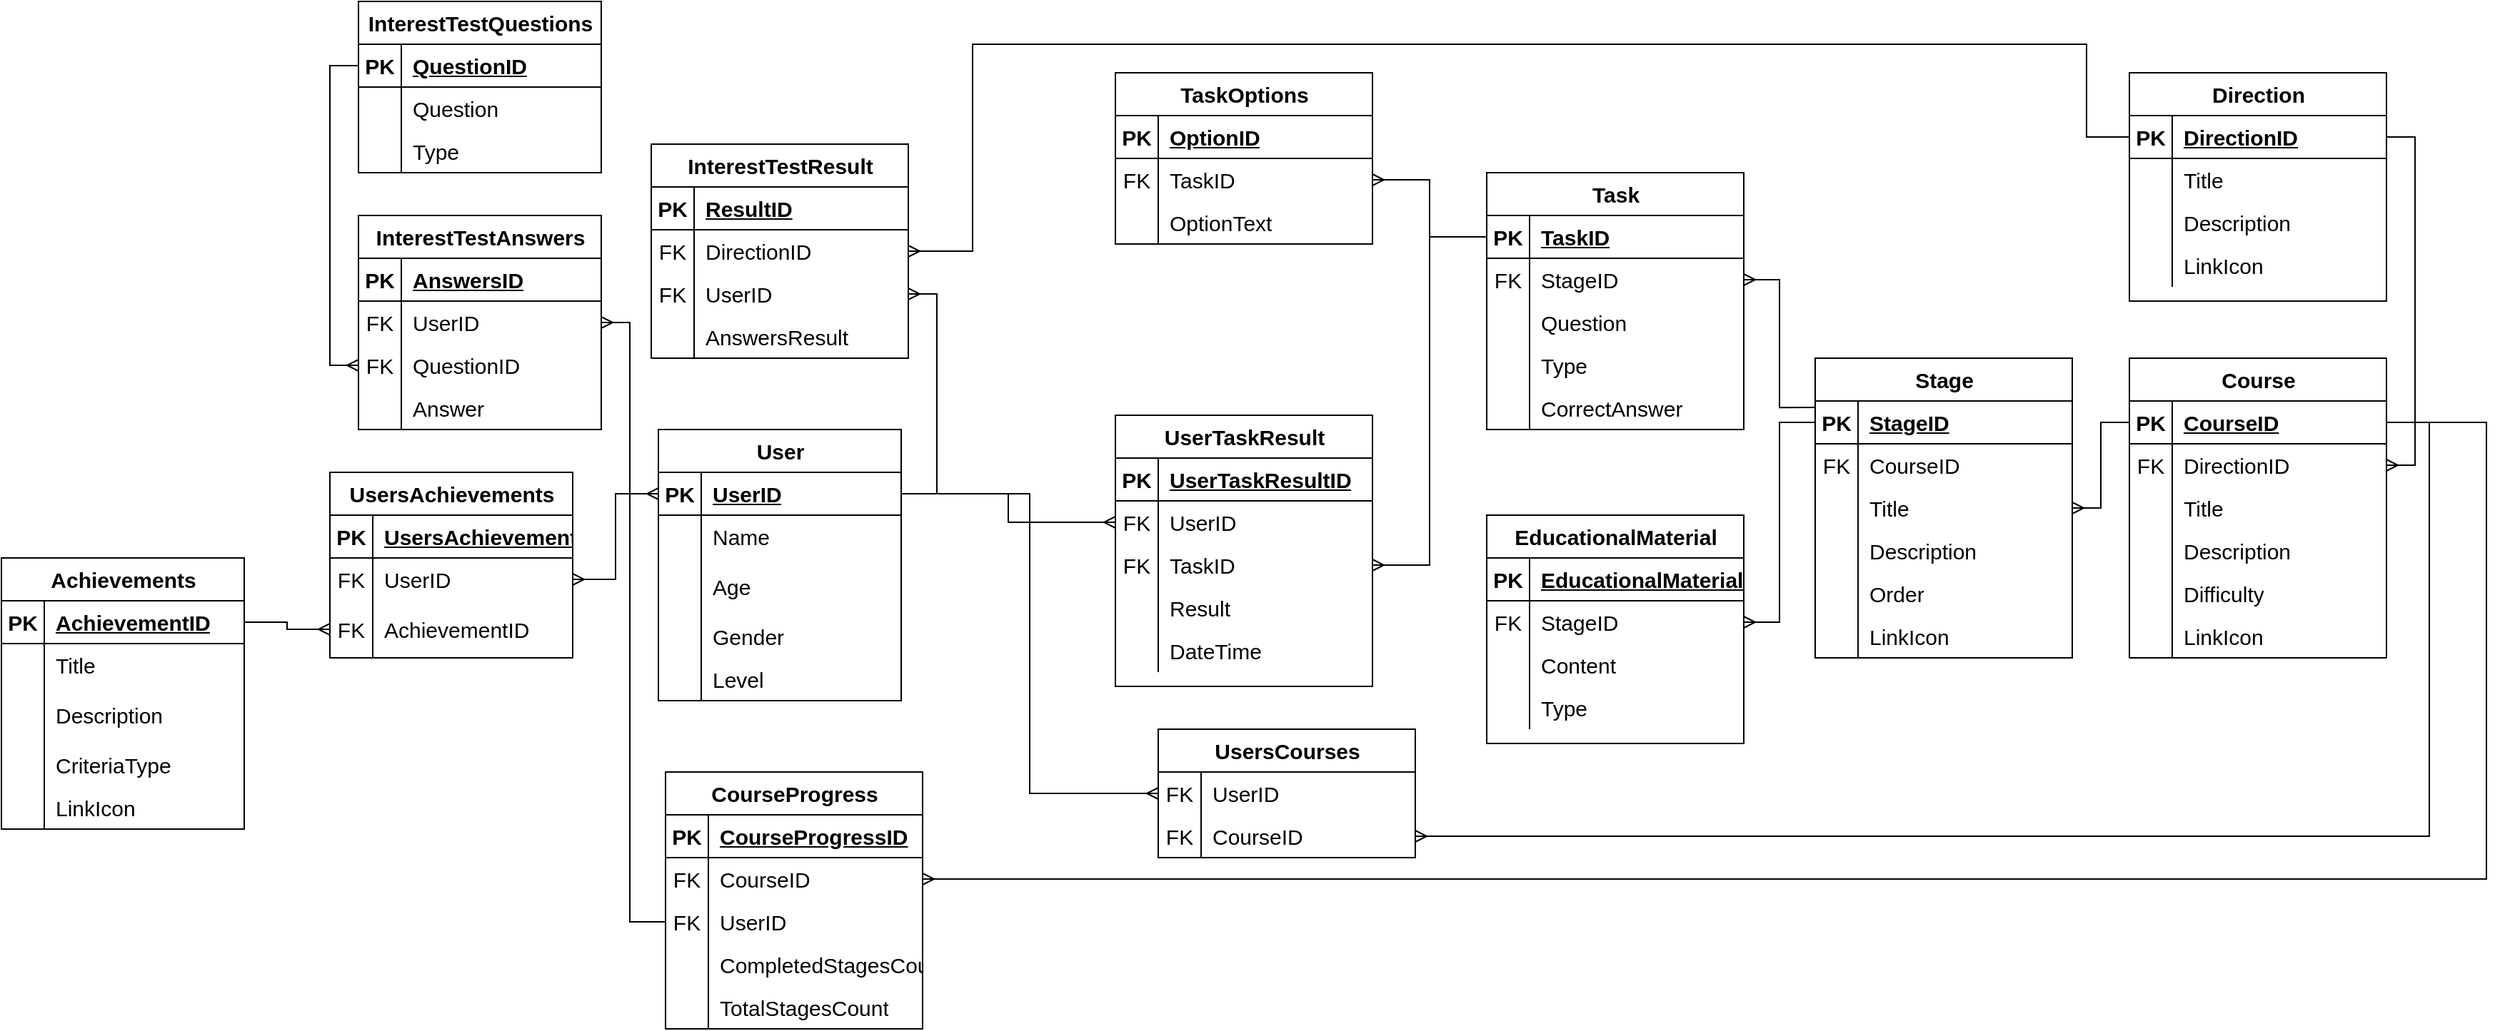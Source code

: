 <mxfile version="24.4.10" type="github">
  <diagram name="Page-1" id="SevhjeFRKWWaWsVbMp8P">
    <mxGraphModel dx="3039" dy="1112" grid="0" gridSize="10" guides="1" tooltips="1" connect="1" arrows="1" fold="1" page="0" pageScale="1" pageWidth="1200" pageHeight="1920" math="0" shadow="0">
      <root>
        <mxCell id="0" />
        <mxCell id="1" parent="0" />
        <mxCell id="cRc69l2fRQjYvTLnnf2W-3" value="User" style="shape=table;startSize=30;container=1;collapsible=1;childLayout=tableLayout;fixedRows=1;rowLines=0;fontStyle=1;align=center;resizeLast=1;html=1;fontSize=15;" parent="1" vertex="1">
          <mxGeometry x="-370" y="500" width="170" height="190" as="geometry" />
        </mxCell>
        <mxCell id="cRc69l2fRQjYvTLnnf2W-4" value="" style="shape=tableRow;horizontal=0;startSize=0;swimlaneHead=0;swimlaneBody=0;fillColor=none;collapsible=0;dropTarget=0;points=[[0,0.5],[1,0.5]];portConstraint=eastwest;top=0;left=0;right=0;bottom=1;fontSize=15;" parent="cRc69l2fRQjYvTLnnf2W-3" vertex="1">
          <mxGeometry y="30" width="170" height="30" as="geometry" />
        </mxCell>
        <mxCell id="cRc69l2fRQjYvTLnnf2W-5" value="PK" style="shape=partialRectangle;connectable=0;fillColor=none;top=0;left=0;bottom=0;right=0;fontStyle=1;overflow=hidden;whiteSpace=wrap;html=1;fontSize=15;" parent="cRc69l2fRQjYvTLnnf2W-4" vertex="1">
          <mxGeometry width="30" height="30" as="geometry">
            <mxRectangle width="30" height="30" as="alternateBounds" />
          </mxGeometry>
        </mxCell>
        <mxCell id="cRc69l2fRQjYvTLnnf2W-6" value="UserID" style="shape=partialRectangle;connectable=0;fillColor=none;top=0;left=0;bottom=0;right=0;align=left;spacingLeft=6;fontStyle=5;overflow=hidden;whiteSpace=wrap;html=1;fontSize=15;" parent="cRc69l2fRQjYvTLnnf2W-4" vertex="1">
          <mxGeometry x="30" width="140" height="30" as="geometry">
            <mxRectangle width="140" height="30" as="alternateBounds" />
          </mxGeometry>
        </mxCell>
        <mxCell id="cRc69l2fRQjYvTLnnf2W-7" value="" style="shape=tableRow;horizontal=0;startSize=0;swimlaneHead=0;swimlaneBody=0;fillColor=none;collapsible=0;dropTarget=0;points=[[0,0.5],[1,0.5]];portConstraint=eastwest;top=0;left=0;right=0;bottom=0;fontSize=15;" parent="cRc69l2fRQjYvTLnnf2W-3" vertex="1">
          <mxGeometry y="60" width="170" height="30" as="geometry" />
        </mxCell>
        <mxCell id="cRc69l2fRQjYvTLnnf2W-8" value="" style="shape=partialRectangle;connectable=0;fillColor=none;top=0;left=0;bottom=0;right=0;editable=1;overflow=hidden;whiteSpace=wrap;html=1;fontSize=15;" parent="cRc69l2fRQjYvTLnnf2W-7" vertex="1">
          <mxGeometry width="30" height="30" as="geometry">
            <mxRectangle width="30" height="30" as="alternateBounds" />
          </mxGeometry>
        </mxCell>
        <mxCell id="cRc69l2fRQjYvTLnnf2W-9" value="Name" style="shape=partialRectangle;connectable=0;fillColor=none;top=0;left=0;bottom=0;right=0;align=left;spacingLeft=6;overflow=hidden;whiteSpace=wrap;html=1;fontSize=15;" parent="cRc69l2fRQjYvTLnnf2W-7" vertex="1">
          <mxGeometry x="30" width="140" height="30" as="geometry">
            <mxRectangle width="140" height="30" as="alternateBounds" />
          </mxGeometry>
        </mxCell>
        <mxCell id="cRc69l2fRQjYvTLnnf2W-10" value="" style="shape=tableRow;horizontal=0;startSize=0;swimlaneHead=0;swimlaneBody=0;fillColor=none;collapsible=0;dropTarget=0;points=[[0,0.5],[1,0.5]];portConstraint=eastwest;top=0;left=0;right=0;bottom=0;fontSize=15;" parent="cRc69l2fRQjYvTLnnf2W-3" vertex="1">
          <mxGeometry y="90" width="170" height="40" as="geometry" />
        </mxCell>
        <mxCell id="cRc69l2fRQjYvTLnnf2W-11" value="" style="shape=partialRectangle;connectable=0;fillColor=none;top=0;left=0;bottom=0;right=0;editable=1;overflow=hidden;whiteSpace=wrap;html=1;fontSize=15;" parent="cRc69l2fRQjYvTLnnf2W-10" vertex="1">
          <mxGeometry width="30" height="40" as="geometry">
            <mxRectangle width="30" height="40" as="alternateBounds" />
          </mxGeometry>
        </mxCell>
        <mxCell id="cRc69l2fRQjYvTLnnf2W-12" value="Age" style="shape=partialRectangle;connectable=0;fillColor=none;top=0;left=0;bottom=0;right=0;align=left;spacingLeft=6;overflow=hidden;whiteSpace=wrap;html=1;fontSize=15;" parent="cRc69l2fRQjYvTLnnf2W-10" vertex="1">
          <mxGeometry x="30" width="140" height="40" as="geometry">
            <mxRectangle width="140" height="40" as="alternateBounds" />
          </mxGeometry>
        </mxCell>
        <mxCell id="cRc69l2fRQjYvTLnnf2W-13" value="" style="shape=tableRow;horizontal=0;startSize=0;swimlaneHead=0;swimlaneBody=0;fillColor=none;collapsible=0;dropTarget=0;points=[[0,0.5],[1,0.5]];portConstraint=eastwest;top=0;left=0;right=0;bottom=0;fontSize=15;" parent="cRc69l2fRQjYvTLnnf2W-3" vertex="1">
          <mxGeometry y="130" width="170" height="30" as="geometry" />
        </mxCell>
        <mxCell id="cRc69l2fRQjYvTLnnf2W-14" value="" style="shape=partialRectangle;connectable=0;fillColor=none;top=0;left=0;bottom=0;right=0;editable=1;overflow=hidden;whiteSpace=wrap;html=1;fontSize=15;" parent="cRc69l2fRQjYvTLnnf2W-13" vertex="1">
          <mxGeometry width="30" height="30" as="geometry">
            <mxRectangle width="30" height="30" as="alternateBounds" />
          </mxGeometry>
        </mxCell>
        <mxCell id="cRc69l2fRQjYvTLnnf2W-15" value="Gender" style="shape=partialRectangle;connectable=0;fillColor=none;top=0;left=0;bottom=0;right=0;align=left;spacingLeft=6;overflow=hidden;whiteSpace=wrap;html=1;fontSize=15;" parent="cRc69l2fRQjYvTLnnf2W-13" vertex="1">
          <mxGeometry x="30" width="140" height="30" as="geometry">
            <mxRectangle width="140" height="30" as="alternateBounds" />
          </mxGeometry>
        </mxCell>
        <mxCell id="-zIyKC7nV23bRDa0hVSp-20" value="" style="shape=tableRow;horizontal=0;startSize=0;swimlaneHead=0;swimlaneBody=0;fillColor=none;collapsible=0;dropTarget=0;points=[[0,0.5],[1,0.5]];portConstraint=eastwest;top=0;left=0;right=0;bottom=0;fontSize=15;" vertex="1" parent="cRc69l2fRQjYvTLnnf2W-3">
          <mxGeometry y="160" width="170" height="30" as="geometry" />
        </mxCell>
        <mxCell id="-zIyKC7nV23bRDa0hVSp-21" value="" style="shape=partialRectangle;connectable=0;fillColor=none;top=0;left=0;bottom=0;right=0;editable=1;overflow=hidden;whiteSpace=wrap;html=1;fontSize=15;" vertex="1" parent="-zIyKC7nV23bRDa0hVSp-20">
          <mxGeometry width="30" height="30" as="geometry">
            <mxRectangle width="30" height="30" as="alternateBounds" />
          </mxGeometry>
        </mxCell>
        <mxCell id="-zIyKC7nV23bRDa0hVSp-22" value="Level" style="shape=partialRectangle;connectable=0;fillColor=none;top=0;left=0;bottom=0;right=0;align=left;spacingLeft=6;overflow=hidden;whiteSpace=wrap;html=1;fontSize=15;" vertex="1" parent="-zIyKC7nV23bRDa0hVSp-20">
          <mxGeometry x="30" width="140" height="30" as="geometry">
            <mxRectangle width="140" height="30" as="alternateBounds" />
          </mxGeometry>
        </mxCell>
        <mxCell id="cRc69l2fRQjYvTLnnf2W-16" value="Direction" style="shape=table;startSize=30;container=1;collapsible=1;childLayout=tableLayout;fixedRows=1;rowLines=0;fontStyle=1;align=center;resizeLast=1;html=1;fontSize=15;" parent="1" vertex="1">
          <mxGeometry x="660" y="250" width="180" height="160" as="geometry" />
        </mxCell>
        <mxCell id="cRc69l2fRQjYvTLnnf2W-17" value="" style="shape=tableRow;horizontal=0;startSize=0;swimlaneHead=0;swimlaneBody=0;fillColor=none;collapsible=0;dropTarget=0;points=[[0,0.5],[1,0.5]];portConstraint=eastwest;top=0;left=0;right=0;bottom=1;fontSize=15;" parent="cRc69l2fRQjYvTLnnf2W-16" vertex="1">
          <mxGeometry y="30" width="180" height="30" as="geometry" />
        </mxCell>
        <mxCell id="cRc69l2fRQjYvTLnnf2W-18" value="PK" style="shape=partialRectangle;connectable=0;fillColor=none;top=0;left=0;bottom=0;right=0;fontStyle=1;overflow=hidden;whiteSpace=wrap;html=1;fontSize=15;" parent="cRc69l2fRQjYvTLnnf2W-17" vertex="1">
          <mxGeometry width="30" height="30" as="geometry">
            <mxRectangle width="30" height="30" as="alternateBounds" />
          </mxGeometry>
        </mxCell>
        <mxCell id="cRc69l2fRQjYvTLnnf2W-19" value="DirectionID" style="shape=partialRectangle;connectable=0;fillColor=none;top=0;left=0;bottom=0;right=0;align=left;spacingLeft=6;fontStyle=5;overflow=hidden;whiteSpace=wrap;html=1;fontSize=15;" parent="cRc69l2fRQjYvTLnnf2W-17" vertex="1">
          <mxGeometry x="30" width="150" height="30" as="geometry">
            <mxRectangle width="150" height="30" as="alternateBounds" />
          </mxGeometry>
        </mxCell>
        <mxCell id="cRc69l2fRQjYvTLnnf2W-20" value="" style="shape=tableRow;horizontal=0;startSize=0;swimlaneHead=0;swimlaneBody=0;fillColor=none;collapsible=0;dropTarget=0;points=[[0,0.5],[1,0.5]];portConstraint=eastwest;top=0;left=0;right=0;bottom=0;fontSize=15;" parent="cRc69l2fRQjYvTLnnf2W-16" vertex="1">
          <mxGeometry y="60" width="180" height="30" as="geometry" />
        </mxCell>
        <mxCell id="cRc69l2fRQjYvTLnnf2W-21" value="" style="shape=partialRectangle;connectable=0;fillColor=none;top=0;left=0;bottom=0;right=0;editable=1;overflow=hidden;whiteSpace=wrap;html=1;fontSize=15;" parent="cRc69l2fRQjYvTLnnf2W-20" vertex="1">
          <mxGeometry width="30" height="30" as="geometry">
            <mxRectangle width="30" height="30" as="alternateBounds" />
          </mxGeometry>
        </mxCell>
        <mxCell id="cRc69l2fRQjYvTLnnf2W-22" value="Title" style="shape=partialRectangle;connectable=0;fillColor=none;top=0;left=0;bottom=0;right=0;align=left;spacingLeft=6;overflow=hidden;whiteSpace=wrap;html=1;fontSize=15;" parent="cRc69l2fRQjYvTLnnf2W-20" vertex="1">
          <mxGeometry x="30" width="150" height="30" as="geometry">
            <mxRectangle width="150" height="30" as="alternateBounds" />
          </mxGeometry>
        </mxCell>
        <mxCell id="cRc69l2fRQjYvTLnnf2W-23" value="" style="shape=tableRow;horizontal=0;startSize=0;swimlaneHead=0;swimlaneBody=0;fillColor=none;collapsible=0;dropTarget=0;points=[[0,0.5],[1,0.5]];portConstraint=eastwest;top=0;left=0;right=0;bottom=0;fontSize=15;" parent="cRc69l2fRQjYvTLnnf2W-16" vertex="1">
          <mxGeometry y="90" width="180" height="30" as="geometry" />
        </mxCell>
        <mxCell id="cRc69l2fRQjYvTLnnf2W-24" value="" style="shape=partialRectangle;connectable=0;fillColor=none;top=0;left=0;bottom=0;right=0;editable=1;overflow=hidden;whiteSpace=wrap;html=1;fontSize=15;" parent="cRc69l2fRQjYvTLnnf2W-23" vertex="1">
          <mxGeometry width="30" height="30" as="geometry">
            <mxRectangle width="30" height="30" as="alternateBounds" />
          </mxGeometry>
        </mxCell>
        <mxCell id="cRc69l2fRQjYvTLnnf2W-25" value="Description" style="shape=partialRectangle;connectable=0;fillColor=none;top=0;left=0;bottom=0;right=0;align=left;spacingLeft=6;overflow=hidden;whiteSpace=wrap;html=1;fontSize=15;" parent="cRc69l2fRQjYvTLnnf2W-23" vertex="1">
          <mxGeometry x="30" width="150" height="30" as="geometry">
            <mxRectangle width="150" height="30" as="alternateBounds" />
          </mxGeometry>
        </mxCell>
        <mxCell id="cRc69l2fRQjYvTLnnf2W-26" value="" style="shape=tableRow;horizontal=0;startSize=0;swimlaneHead=0;swimlaneBody=0;fillColor=none;collapsible=0;dropTarget=0;points=[[0,0.5],[1,0.5]];portConstraint=eastwest;top=0;left=0;right=0;bottom=0;fontSize=15;" parent="cRc69l2fRQjYvTLnnf2W-16" vertex="1">
          <mxGeometry y="120" width="180" height="30" as="geometry" />
        </mxCell>
        <mxCell id="cRc69l2fRQjYvTLnnf2W-27" value="" style="shape=partialRectangle;connectable=0;fillColor=none;top=0;left=0;bottom=0;right=0;editable=1;overflow=hidden;whiteSpace=wrap;html=1;fontSize=15;" parent="cRc69l2fRQjYvTLnnf2W-26" vertex="1">
          <mxGeometry width="30" height="30" as="geometry">
            <mxRectangle width="30" height="30" as="alternateBounds" />
          </mxGeometry>
        </mxCell>
        <mxCell id="cRc69l2fRQjYvTLnnf2W-28" value="LinkIcon" style="shape=partialRectangle;connectable=0;fillColor=none;top=0;left=0;bottom=0;right=0;align=left;spacingLeft=6;overflow=hidden;whiteSpace=wrap;html=1;fontSize=15;" parent="cRc69l2fRQjYvTLnnf2W-26" vertex="1">
          <mxGeometry x="30" width="150" height="30" as="geometry">
            <mxRectangle width="150" height="30" as="alternateBounds" />
          </mxGeometry>
        </mxCell>
        <mxCell id="cRc69l2fRQjYvTLnnf2W-29" value="Course" style="shape=table;startSize=30;container=1;collapsible=1;childLayout=tableLayout;fixedRows=1;rowLines=0;fontStyle=1;align=center;resizeLast=1;html=1;fontSize=15;" parent="1" vertex="1">
          <mxGeometry x="660" y="450" width="180" height="210" as="geometry" />
        </mxCell>
        <mxCell id="cRc69l2fRQjYvTLnnf2W-30" value="" style="shape=tableRow;horizontal=0;startSize=0;swimlaneHead=0;swimlaneBody=0;fillColor=none;collapsible=0;dropTarget=0;points=[[0,0.5],[1,0.5]];portConstraint=eastwest;top=0;left=0;right=0;bottom=1;fontSize=15;" parent="cRc69l2fRQjYvTLnnf2W-29" vertex="1">
          <mxGeometry y="30" width="180" height="30" as="geometry" />
        </mxCell>
        <mxCell id="cRc69l2fRQjYvTLnnf2W-31" value="PK" style="shape=partialRectangle;connectable=0;fillColor=none;top=0;left=0;bottom=0;right=0;fontStyle=1;overflow=hidden;whiteSpace=wrap;html=1;fontSize=15;" parent="cRc69l2fRQjYvTLnnf2W-30" vertex="1">
          <mxGeometry width="30" height="30" as="geometry">
            <mxRectangle width="30" height="30" as="alternateBounds" />
          </mxGeometry>
        </mxCell>
        <mxCell id="cRc69l2fRQjYvTLnnf2W-32" value="CourseID" style="shape=partialRectangle;connectable=0;fillColor=none;top=0;left=0;bottom=0;right=0;align=left;spacingLeft=6;fontStyle=5;overflow=hidden;whiteSpace=wrap;html=1;fontSize=15;" parent="cRc69l2fRQjYvTLnnf2W-30" vertex="1">
          <mxGeometry x="30" width="150" height="30" as="geometry">
            <mxRectangle width="150" height="30" as="alternateBounds" />
          </mxGeometry>
        </mxCell>
        <mxCell id="cRc69l2fRQjYvTLnnf2W-33" value="" style="shape=tableRow;horizontal=0;startSize=0;swimlaneHead=0;swimlaneBody=0;fillColor=none;collapsible=0;dropTarget=0;points=[[0,0.5],[1,0.5]];portConstraint=eastwest;top=0;left=0;right=0;bottom=0;fontSize=15;" parent="cRc69l2fRQjYvTLnnf2W-29" vertex="1">
          <mxGeometry y="60" width="180" height="30" as="geometry" />
        </mxCell>
        <mxCell id="cRc69l2fRQjYvTLnnf2W-34" value="FK" style="shape=partialRectangle;connectable=0;fillColor=none;top=0;left=0;bottom=0;right=0;editable=1;overflow=hidden;whiteSpace=wrap;html=1;fontSize=15;" parent="cRc69l2fRQjYvTLnnf2W-33" vertex="1">
          <mxGeometry width="30" height="30" as="geometry">
            <mxRectangle width="30" height="30" as="alternateBounds" />
          </mxGeometry>
        </mxCell>
        <mxCell id="cRc69l2fRQjYvTLnnf2W-35" value="DirectionID" style="shape=partialRectangle;connectable=0;fillColor=none;top=0;left=0;bottom=0;right=0;align=left;spacingLeft=6;overflow=hidden;whiteSpace=wrap;html=1;fontSize=15;" parent="cRc69l2fRQjYvTLnnf2W-33" vertex="1">
          <mxGeometry x="30" width="150" height="30" as="geometry">
            <mxRectangle width="150" height="30" as="alternateBounds" />
          </mxGeometry>
        </mxCell>
        <mxCell id="cRc69l2fRQjYvTLnnf2W-36" value="" style="shape=tableRow;horizontal=0;startSize=0;swimlaneHead=0;swimlaneBody=0;fillColor=none;collapsible=0;dropTarget=0;points=[[0,0.5],[1,0.5]];portConstraint=eastwest;top=0;left=0;right=0;bottom=0;fontSize=15;" parent="cRc69l2fRQjYvTLnnf2W-29" vertex="1">
          <mxGeometry y="90" width="180" height="30" as="geometry" />
        </mxCell>
        <mxCell id="cRc69l2fRQjYvTLnnf2W-37" value="" style="shape=partialRectangle;connectable=0;fillColor=none;top=0;left=0;bottom=0;right=0;editable=1;overflow=hidden;whiteSpace=wrap;html=1;fontSize=15;" parent="cRc69l2fRQjYvTLnnf2W-36" vertex="1">
          <mxGeometry width="30" height="30" as="geometry">
            <mxRectangle width="30" height="30" as="alternateBounds" />
          </mxGeometry>
        </mxCell>
        <mxCell id="cRc69l2fRQjYvTLnnf2W-38" value="Title" style="shape=partialRectangle;connectable=0;fillColor=none;top=0;left=0;bottom=0;right=0;align=left;spacingLeft=6;overflow=hidden;whiteSpace=wrap;html=1;fontSize=15;" parent="cRc69l2fRQjYvTLnnf2W-36" vertex="1">
          <mxGeometry x="30" width="150" height="30" as="geometry">
            <mxRectangle width="150" height="30" as="alternateBounds" />
          </mxGeometry>
        </mxCell>
        <mxCell id="cRc69l2fRQjYvTLnnf2W-39" value="" style="shape=tableRow;horizontal=0;startSize=0;swimlaneHead=0;swimlaneBody=0;fillColor=none;collapsible=0;dropTarget=0;points=[[0,0.5],[1,0.5]];portConstraint=eastwest;top=0;left=0;right=0;bottom=0;fontSize=15;" parent="cRc69l2fRQjYvTLnnf2W-29" vertex="1">
          <mxGeometry y="120" width="180" height="30" as="geometry" />
        </mxCell>
        <mxCell id="cRc69l2fRQjYvTLnnf2W-40" value="" style="shape=partialRectangle;connectable=0;fillColor=none;top=0;left=0;bottom=0;right=0;editable=1;overflow=hidden;whiteSpace=wrap;html=1;fontSize=15;" parent="cRc69l2fRQjYvTLnnf2W-39" vertex="1">
          <mxGeometry width="30" height="30" as="geometry">
            <mxRectangle width="30" height="30" as="alternateBounds" />
          </mxGeometry>
        </mxCell>
        <mxCell id="cRc69l2fRQjYvTLnnf2W-41" value="Description" style="shape=partialRectangle;connectable=0;fillColor=none;top=0;left=0;bottom=0;right=0;align=left;spacingLeft=6;overflow=hidden;whiteSpace=wrap;html=1;fontSize=15;" parent="cRc69l2fRQjYvTLnnf2W-39" vertex="1">
          <mxGeometry x="30" width="150" height="30" as="geometry">
            <mxRectangle width="150" height="30" as="alternateBounds" />
          </mxGeometry>
        </mxCell>
        <mxCell id="-zIyKC7nV23bRDa0hVSp-17" value="" style="shape=tableRow;horizontal=0;startSize=0;swimlaneHead=0;swimlaneBody=0;fillColor=none;collapsible=0;dropTarget=0;points=[[0,0.5],[1,0.5]];portConstraint=eastwest;top=0;left=0;right=0;bottom=0;fontSize=15;" vertex="1" parent="cRc69l2fRQjYvTLnnf2W-29">
          <mxGeometry y="150" width="180" height="30" as="geometry" />
        </mxCell>
        <mxCell id="-zIyKC7nV23bRDa0hVSp-18" value="" style="shape=partialRectangle;connectable=0;fillColor=none;top=0;left=0;bottom=0;right=0;editable=1;overflow=hidden;whiteSpace=wrap;html=1;fontSize=15;" vertex="1" parent="-zIyKC7nV23bRDa0hVSp-17">
          <mxGeometry width="30" height="30" as="geometry">
            <mxRectangle width="30" height="30" as="alternateBounds" />
          </mxGeometry>
        </mxCell>
        <mxCell id="-zIyKC7nV23bRDa0hVSp-19" value="Difficulty" style="shape=partialRectangle;connectable=0;fillColor=none;top=0;left=0;bottom=0;right=0;align=left;spacingLeft=6;overflow=hidden;whiteSpace=wrap;html=1;fontSize=15;" vertex="1" parent="-zIyKC7nV23bRDa0hVSp-17">
          <mxGeometry x="30" width="150" height="30" as="geometry">
            <mxRectangle width="150" height="30" as="alternateBounds" />
          </mxGeometry>
        </mxCell>
        <mxCell id="-zIyKC7nV23bRDa0hVSp-61" value="" style="shape=tableRow;horizontal=0;startSize=0;swimlaneHead=0;swimlaneBody=0;fillColor=none;collapsible=0;dropTarget=0;points=[[0,0.5],[1,0.5]];portConstraint=eastwest;top=0;left=0;right=0;bottom=0;fontSize=15;" vertex="1" parent="cRc69l2fRQjYvTLnnf2W-29">
          <mxGeometry y="180" width="180" height="30" as="geometry" />
        </mxCell>
        <mxCell id="-zIyKC7nV23bRDa0hVSp-62" value="" style="shape=partialRectangle;connectable=0;fillColor=none;top=0;left=0;bottom=0;right=0;editable=1;overflow=hidden;whiteSpace=wrap;html=1;fontSize=15;" vertex="1" parent="-zIyKC7nV23bRDa0hVSp-61">
          <mxGeometry width="30" height="30" as="geometry">
            <mxRectangle width="30" height="30" as="alternateBounds" />
          </mxGeometry>
        </mxCell>
        <mxCell id="-zIyKC7nV23bRDa0hVSp-63" value="LinkIcon" style="shape=partialRectangle;connectable=0;fillColor=none;top=0;left=0;bottom=0;right=0;align=left;spacingLeft=6;overflow=hidden;whiteSpace=wrap;html=1;fontSize=15;" vertex="1" parent="-zIyKC7nV23bRDa0hVSp-61">
          <mxGeometry x="30" width="150" height="30" as="geometry">
            <mxRectangle width="150" height="30" as="alternateBounds" />
          </mxGeometry>
        </mxCell>
        <mxCell id="cRc69l2fRQjYvTLnnf2W-42" value="Stage" style="shape=table;startSize=30;container=1;collapsible=1;childLayout=tableLayout;fixedRows=1;rowLines=0;fontStyle=1;align=center;resizeLast=1;html=1;fontSize=15;" parent="1" vertex="1">
          <mxGeometry x="440" y="450" width="180" height="210" as="geometry" />
        </mxCell>
        <mxCell id="cRc69l2fRQjYvTLnnf2W-43" value="" style="shape=tableRow;horizontal=0;startSize=0;swimlaneHead=0;swimlaneBody=0;fillColor=none;collapsible=0;dropTarget=0;points=[[0,0.5],[1,0.5]];portConstraint=eastwest;top=0;left=0;right=0;bottom=1;fontSize=15;" parent="cRc69l2fRQjYvTLnnf2W-42" vertex="1">
          <mxGeometry y="30" width="180" height="30" as="geometry" />
        </mxCell>
        <mxCell id="cRc69l2fRQjYvTLnnf2W-44" value="PK" style="shape=partialRectangle;connectable=0;fillColor=none;top=0;left=0;bottom=0;right=0;fontStyle=1;overflow=hidden;whiteSpace=wrap;html=1;fontSize=15;" parent="cRc69l2fRQjYvTLnnf2W-43" vertex="1">
          <mxGeometry width="30" height="30" as="geometry">
            <mxRectangle width="30" height="30" as="alternateBounds" />
          </mxGeometry>
        </mxCell>
        <mxCell id="cRc69l2fRQjYvTLnnf2W-45" value="StageID" style="shape=partialRectangle;connectable=0;fillColor=none;top=0;left=0;bottom=0;right=0;align=left;spacingLeft=6;fontStyle=5;overflow=hidden;whiteSpace=wrap;html=1;fontSize=15;" parent="cRc69l2fRQjYvTLnnf2W-43" vertex="1">
          <mxGeometry x="30" width="150" height="30" as="geometry">
            <mxRectangle width="150" height="30" as="alternateBounds" />
          </mxGeometry>
        </mxCell>
        <mxCell id="cRc69l2fRQjYvTLnnf2W-46" value="" style="shape=tableRow;horizontal=0;startSize=0;swimlaneHead=0;swimlaneBody=0;fillColor=none;collapsible=0;dropTarget=0;points=[[0,0.5],[1,0.5]];portConstraint=eastwest;top=0;left=0;right=0;bottom=0;fontSize=15;" parent="cRc69l2fRQjYvTLnnf2W-42" vertex="1">
          <mxGeometry y="60" width="180" height="30" as="geometry" />
        </mxCell>
        <mxCell id="cRc69l2fRQjYvTLnnf2W-47" value="FK" style="shape=partialRectangle;connectable=0;fillColor=none;top=0;left=0;bottom=0;right=0;editable=1;overflow=hidden;whiteSpace=wrap;html=1;fontSize=15;" parent="cRc69l2fRQjYvTLnnf2W-46" vertex="1">
          <mxGeometry width="30" height="30" as="geometry">
            <mxRectangle width="30" height="30" as="alternateBounds" />
          </mxGeometry>
        </mxCell>
        <mxCell id="cRc69l2fRQjYvTLnnf2W-48" value="CourseID" style="shape=partialRectangle;connectable=0;fillColor=none;top=0;left=0;bottom=0;right=0;align=left;spacingLeft=6;overflow=hidden;whiteSpace=wrap;html=1;fontSize=15;" parent="cRc69l2fRQjYvTLnnf2W-46" vertex="1">
          <mxGeometry x="30" width="150" height="30" as="geometry">
            <mxRectangle width="150" height="30" as="alternateBounds" />
          </mxGeometry>
        </mxCell>
        <mxCell id="cRc69l2fRQjYvTLnnf2W-49" value="" style="shape=tableRow;horizontal=0;startSize=0;swimlaneHead=0;swimlaneBody=0;fillColor=none;collapsible=0;dropTarget=0;points=[[0,0.5],[1,0.5]];portConstraint=eastwest;top=0;left=0;right=0;bottom=0;fontSize=15;" parent="cRc69l2fRQjYvTLnnf2W-42" vertex="1">
          <mxGeometry y="90" width="180" height="30" as="geometry" />
        </mxCell>
        <mxCell id="cRc69l2fRQjYvTLnnf2W-50" value="" style="shape=partialRectangle;connectable=0;fillColor=none;top=0;left=0;bottom=0;right=0;editable=1;overflow=hidden;whiteSpace=wrap;html=1;fontSize=15;" parent="cRc69l2fRQjYvTLnnf2W-49" vertex="1">
          <mxGeometry width="30" height="30" as="geometry">
            <mxRectangle width="30" height="30" as="alternateBounds" />
          </mxGeometry>
        </mxCell>
        <mxCell id="cRc69l2fRQjYvTLnnf2W-51" value="Title" style="shape=partialRectangle;connectable=0;fillColor=none;top=0;left=0;bottom=0;right=0;align=left;spacingLeft=6;overflow=hidden;whiteSpace=wrap;html=1;fontSize=15;" parent="cRc69l2fRQjYvTLnnf2W-49" vertex="1">
          <mxGeometry x="30" width="150" height="30" as="geometry">
            <mxRectangle width="150" height="30" as="alternateBounds" />
          </mxGeometry>
        </mxCell>
        <mxCell id="cRc69l2fRQjYvTLnnf2W-52" value="" style="shape=tableRow;horizontal=0;startSize=0;swimlaneHead=0;swimlaneBody=0;fillColor=none;collapsible=0;dropTarget=0;points=[[0,0.5],[1,0.5]];portConstraint=eastwest;top=0;left=0;right=0;bottom=0;fontSize=15;" parent="cRc69l2fRQjYvTLnnf2W-42" vertex="1">
          <mxGeometry y="120" width="180" height="30" as="geometry" />
        </mxCell>
        <mxCell id="cRc69l2fRQjYvTLnnf2W-53" value="" style="shape=partialRectangle;connectable=0;fillColor=none;top=0;left=0;bottom=0;right=0;editable=1;overflow=hidden;whiteSpace=wrap;html=1;fontSize=15;" parent="cRc69l2fRQjYvTLnnf2W-52" vertex="1">
          <mxGeometry width="30" height="30" as="geometry">
            <mxRectangle width="30" height="30" as="alternateBounds" />
          </mxGeometry>
        </mxCell>
        <mxCell id="cRc69l2fRQjYvTLnnf2W-54" value="Description" style="shape=partialRectangle;connectable=0;fillColor=none;top=0;left=0;bottom=0;right=0;align=left;spacingLeft=6;overflow=hidden;whiteSpace=wrap;html=1;fontSize=15;" parent="cRc69l2fRQjYvTLnnf2W-52" vertex="1">
          <mxGeometry x="30" width="150" height="30" as="geometry">
            <mxRectangle width="150" height="30" as="alternateBounds" />
          </mxGeometry>
        </mxCell>
        <mxCell id="1-wYGfvbL-emeKzo3EqB-178" value="" style="shape=tableRow;horizontal=0;startSize=0;swimlaneHead=0;swimlaneBody=0;fillColor=none;collapsible=0;dropTarget=0;points=[[0,0.5],[1,0.5]];portConstraint=eastwest;top=0;left=0;right=0;bottom=0;fontSize=15;" parent="cRc69l2fRQjYvTLnnf2W-42" vertex="1">
          <mxGeometry y="150" width="180" height="30" as="geometry" />
        </mxCell>
        <mxCell id="1-wYGfvbL-emeKzo3EqB-179" value="" style="shape=partialRectangle;connectable=0;fillColor=none;top=0;left=0;bottom=0;right=0;editable=1;overflow=hidden;whiteSpace=wrap;html=1;fontSize=15;" parent="1-wYGfvbL-emeKzo3EqB-178" vertex="1">
          <mxGeometry width="30" height="30" as="geometry">
            <mxRectangle width="30" height="30" as="alternateBounds" />
          </mxGeometry>
        </mxCell>
        <mxCell id="1-wYGfvbL-emeKzo3EqB-180" value="Order" style="shape=partialRectangle;connectable=0;fillColor=none;top=0;left=0;bottom=0;right=0;align=left;spacingLeft=6;overflow=hidden;whiteSpace=wrap;html=1;fontSize=15;" parent="1-wYGfvbL-emeKzo3EqB-178" vertex="1">
          <mxGeometry x="30" width="150" height="30" as="geometry">
            <mxRectangle width="150" height="30" as="alternateBounds" />
          </mxGeometry>
        </mxCell>
        <mxCell id="-zIyKC7nV23bRDa0hVSp-39" value="" style="shape=tableRow;horizontal=0;startSize=0;swimlaneHead=0;swimlaneBody=0;fillColor=none;collapsible=0;dropTarget=0;points=[[0,0.5],[1,0.5]];portConstraint=eastwest;top=0;left=0;right=0;bottom=0;fontSize=15;" vertex="1" parent="cRc69l2fRQjYvTLnnf2W-42">
          <mxGeometry y="180" width="180" height="30" as="geometry" />
        </mxCell>
        <mxCell id="-zIyKC7nV23bRDa0hVSp-40" value="" style="shape=partialRectangle;connectable=0;fillColor=none;top=0;left=0;bottom=0;right=0;editable=1;overflow=hidden;whiteSpace=wrap;html=1;fontSize=15;" vertex="1" parent="-zIyKC7nV23bRDa0hVSp-39">
          <mxGeometry width="30" height="30" as="geometry">
            <mxRectangle width="30" height="30" as="alternateBounds" />
          </mxGeometry>
        </mxCell>
        <mxCell id="-zIyKC7nV23bRDa0hVSp-41" value="LinkIcon" style="shape=partialRectangle;connectable=0;fillColor=none;top=0;left=0;bottom=0;right=0;align=left;spacingLeft=6;overflow=hidden;whiteSpace=wrap;html=1;fontSize=15;" vertex="1" parent="-zIyKC7nV23bRDa0hVSp-39">
          <mxGeometry x="30" width="150" height="30" as="geometry">
            <mxRectangle width="150" height="30" as="alternateBounds" />
          </mxGeometry>
        </mxCell>
        <mxCell id="1-wYGfvbL-emeKzo3EqB-1" value="Task" style="shape=table;startSize=30;container=1;collapsible=1;childLayout=tableLayout;fixedRows=1;rowLines=0;fontStyle=1;align=center;resizeLast=1;html=1;fontSize=15;" parent="1" vertex="1">
          <mxGeometry x="210" y="320" width="180" height="180" as="geometry" />
        </mxCell>
        <mxCell id="1-wYGfvbL-emeKzo3EqB-2" value="" style="shape=tableRow;horizontal=0;startSize=0;swimlaneHead=0;swimlaneBody=0;fillColor=none;collapsible=0;dropTarget=0;points=[[0,0.5],[1,0.5]];portConstraint=eastwest;top=0;left=0;right=0;bottom=1;fontSize=15;" parent="1-wYGfvbL-emeKzo3EqB-1" vertex="1">
          <mxGeometry y="30" width="180" height="30" as="geometry" />
        </mxCell>
        <mxCell id="1-wYGfvbL-emeKzo3EqB-3" value="PK" style="shape=partialRectangle;connectable=0;fillColor=none;top=0;left=0;bottom=0;right=0;fontStyle=1;overflow=hidden;whiteSpace=wrap;html=1;fontSize=15;" parent="1-wYGfvbL-emeKzo3EqB-2" vertex="1">
          <mxGeometry width="30" height="30" as="geometry">
            <mxRectangle width="30" height="30" as="alternateBounds" />
          </mxGeometry>
        </mxCell>
        <mxCell id="1-wYGfvbL-emeKzo3EqB-4" value="TaskID" style="shape=partialRectangle;connectable=0;fillColor=none;top=0;left=0;bottom=0;right=0;align=left;spacingLeft=6;fontStyle=5;overflow=hidden;whiteSpace=wrap;html=1;fontSize=15;" parent="1-wYGfvbL-emeKzo3EqB-2" vertex="1">
          <mxGeometry x="30" width="150" height="30" as="geometry">
            <mxRectangle width="150" height="30" as="alternateBounds" />
          </mxGeometry>
        </mxCell>
        <mxCell id="1-wYGfvbL-emeKzo3EqB-5" value="" style="shape=tableRow;horizontal=0;startSize=0;swimlaneHead=0;swimlaneBody=0;fillColor=none;collapsible=0;dropTarget=0;points=[[0,0.5],[1,0.5]];portConstraint=eastwest;top=0;left=0;right=0;bottom=0;fontSize=15;" parent="1-wYGfvbL-emeKzo3EqB-1" vertex="1">
          <mxGeometry y="60" width="180" height="30" as="geometry" />
        </mxCell>
        <mxCell id="1-wYGfvbL-emeKzo3EqB-6" value="FK" style="shape=partialRectangle;connectable=0;fillColor=none;top=0;left=0;bottom=0;right=0;editable=1;overflow=hidden;whiteSpace=wrap;html=1;fontSize=15;" parent="1-wYGfvbL-emeKzo3EqB-5" vertex="1">
          <mxGeometry width="30" height="30" as="geometry">
            <mxRectangle width="30" height="30" as="alternateBounds" />
          </mxGeometry>
        </mxCell>
        <mxCell id="1-wYGfvbL-emeKzo3EqB-7" value="StageID" style="shape=partialRectangle;connectable=0;fillColor=none;top=0;left=0;bottom=0;right=0;align=left;spacingLeft=6;overflow=hidden;whiteSpace=wrap;html=1;fontSize=15;" parent="1-wYGfvbL-emeKzo3EqB-5" vertex="1">
          <mxGeometry x="30" width="150" height="30" as="geometry">
            <mxRectangle width="150" height="30" as="alternateBounds" />
          </mxGeometry>
        </mxCell>
        <mxCell id="1-wYGfvbL-emeKzo3EqB-8" value="" style="shape=tableRow;horizontal=0;startSize=0;swimlaneHead=0;swimlaneBody=0;fillColor=none;collapsible=0;dropTarget=0;points=[[0,0.5],[1,0.5]];portConstraint=eastwest;top=0;left=0;right=0;bottom=0;fontSize=15;" parent="1-wYGfvbL-emeKzo3EqB-1" vertex="1">
          <mxGeometry y="90" width="180" height="30" as="geometry" />
        </mxCell>
        <mxCell id="1-wYGfvbL-emeKzo3EqB-9" value="" style="shape=partialRectangle;connectable=0;fillColor=none;top=0;left=0;bottom=0;right=0;editable=1;overflow=hidden;whiteSpace=wrap;html=1;fontSize=15;" parent="1-wYGfvbL-emeKzo3EqB-8" vertex="1">
          <mxGeometry width="30" height="30" as="geometry">
            <mxRectangle width="30" height="30" as="alternateBounds" />
          </mxGeometry>
        </mxCell>
        <mxCell id="1-wYGfvbL-emeKzo3EqB-10" value="Question" style="shape=partialRectangle;connectable=0;fillColor=none;top=0;left=0;bottom=0;right=0;align=left;spacingLeft=6;overflow=hidden;whiteSpace=wrap;html=1;fontSize=15;" parent="1-wYGfvbL-emeKzo3EqB-8" vertex="1">
          <mxGeometry x="30" width="150" height="30" as="geometry">
            <mxRectangle width="150" height="30" as="alternateBounds" />
          </mxGeometry>
        </mxCell>
        <mxCell id="1-wYGfvbL-emeKzo3EqB-11" value="" style="shape=tableRow;horizontal=0;startSize=0;swimlaneHead=0;swimlaneBody=0;fillColor=none;collapsible=0;dropTarget=0;points=[[0,0.5],[1,0.5]];portConstraint=eastwest;top=0;left=0;right=0;bottom=0;fontSize=15;" parent="1-wYGfvbL-emeKzo3EqB-1" vertex="1">
          <mxGeometry y="120" width="180" height="30" as="geometry" />
        </mxCell>
        <mxCell id="1-wYGfvbL-emeKzo3EqB-12" value="" style="shape=partialRectangle;connectable=0;fillColor=none;top=0;left=0;bottom=0;right=0;editable=1;overflow=hidden;whiteSpace=wrap;html=1;fontSize=15;" parent="1-wYGfvbL-emeKzo3EqB-11" vertex="1">
          <mxGeometry width="30" height="30" as="geometry">
            <mxRectangle width="30" height="30" as="alternateBounds" />
          </mxGeometry>
        </mxCell>
        <mxCell id="1-wYGfvbL-emeKzo3EqB-13" value="Type" style="shape=partialRectangle;connectable=0;fillColor=none;top=0;left=0;bottom=0;right=0;align=left;spacingLeft=6;overflow=hidden;whiteSpace=wrap;html=1;fontSize=15;" parent="1-wYGfvbL-emeKzo3EqB-11" vertex="1">
          <mxGeometry x="30" width="150" height="30" as="geometry">
            <mxRectangle width="150" height="30" as="alternateBounds" />
          </mxGeometry>
        </mxCell>
        <mxCell id="1-wYGfvbL-emeKzo3EqB-163" value="" style="shape=tableRow;horizontal=0;startSize=0;swimlaneHead=0;swimlaneBody=0;fillColor=none;collapsible=0;dropTarget=0;points=[[0,0.5],[1,0.5]];portConstraint=eastwest;top=0;left=0;right=0;bottom=0;fontSize=15;" parent="1-wYGfvbL-emeKzo3EqB-1" vertex="1">
          <mxGeometry y="150" width="180" height="30" as="geometry" />
        </mxCell>
        <mxCell id="1-wYGfvbL-emeKzo3EqB-164" value="" style="shape=partialRectangle;connectable=0;fillColor=none;top=0;left=0;bottom=0;right=0;editable=1;overflow=hidden;whiteSpace=wrap;html=1;fontSize=15;" parent="1-wYGfvbL-emeKzo3EqB-163" vertex="1">
          <mxGeometry width="30" height="30" as="geometry">
            <mxRectangle width="30" height="30" as="alternateBounds" />
          </mxGeometry>
        </mxCell>
        <mxCell id="1-wYGfvbL-emeKzo3EqB-165" value="CorrectAnswer" style="shape=partialRectangle;connectable=0;fillColor=none;top=0;left=0;bottom=0;right=0;align=left;spacingLeft=6;overflow=hidden;whiteSpace=wrap;html=1;fontSize=15;" parent="1-wYGfvbL-emeKzo3EqB-163" vertex="1">
          <mxGeometry x="30" width="150" height="30" as="geometry">
            <mxRectangle width="150" height="30" as="alternateBounds" />
          </mxGeometry>
        </mxCell>
        <mxCell id="1-wYGfvbL-emeKzo3EqB-14" value="EducationalMaterial" style="shape=table;startSize=30;container=1;collapsible=1;childLayout=tableLayout;fixedRows=1;rowLines=0;fontStyle=1;align=center;resizeLast=1;html=1;fontSize=15;" parent="1" vertex="1">
          <mxGeometry x="210" y="560" width="180" height="160" as="geometry" />
        </mxCell>
        <mxCell id="1-wYGfvbL-emeKzo3EqB-15" value="" style="shape=tableRow;horizontal=0;startSize=0;swimlaneHead=0;swimlaneBody=0;fillColor=none;collapsible=0;dropTarget=0;points=[[0,0.5],[1,0.5]];portConstraint=eastwest;top=0;left=0;right=0;bottom=1;fontSize=15;" parent="1-wYGfvbL-emeKzo3EqB-14" vertex="1">
          <mxGeometry y="30" width="180" height="30" as="geometry" />
        </mxCell>
        <mxCell id="1-wYGfvbL-emeKzo3EqB-16" value="PK" style="shape=partialRectangle;connectable=0;fillColor=none;top=0;left=0;bottom=0;right=0;fontStyle=1;overflow=hidden;whiteSpace=wrap;html=1;fontSize=15;" parent="1-wYGfvbL-emeKzo3EqB-15" vertex="1">
          <mxGeometry width="30" height="30" as="geometry">
            <mxRectangle width="30" height="30" as="alternateBounds" />
          </mxGeometry>
        </mxCell>
        <mxCell id="1-wYGfvbL-emeKzo3EqB-17" value="&lt;span style=&quot;text-align: center; text-wrap: nowrap; font-size: 15px;&quot;&gt;EducationalMaterialID&lt;/span&gt;" style="shape=partialRectangle;connectable=0;fillColor=none;top=0;left=0;bottom=0;right=0;align=left;spacingLeft=6;fontStyle=5;overflow=hidden;whiteSpace=wrap;html=1;fontSize=15;" parent="1-wYGfvbL-emeKzo3EqB-15" vertex="1">
          <mxGeometry x="30" width="150" height="30" as="geometry">
            <mxRectangle width="150" height="30" as="alternateBounds" />
          </mxGeometry>
        </mxCell>
        <mxCell id="1-wYGfvbL-emeKzo3EqB-18" value="" style="shape=tableRow;horizontal=0;startSize=0;swimlaneHead=0;swimlaneBody=0;fillColor=none;collapsible=0;dropTarget=0;points=[[0,0.5],[1,0.5]];portConstraint=eastwest;top=0;left=0;right=0;bottom=0;fontSize=15;" parent="1-wYGfvbL-emeKzo3EqB-14" vertex="1">
          <mxGeometry y="60" width="180" height="30" as="geometry" />
        </mxCell>
        <mxCell id="1-wYGfvbL-emeKzo3EqB-19" value="FK" style="shape=partialRectangle;connectable=0;fillColor=none;top=0;left=0;bottom=0;right=0;editable=1;overflow=hidden;whiteSpace=wrap;html=1;fontSize=15;" parent="1-wYGfvbL-emeKzo3EqB-18" vertex="1">
          <mxGeometry width="30" height="30" as="geometry">
            <mxRectangle width="30" height="30" as="alternateBounds" />
          </mxGeometry>
        </mxCell>
        <mxCell id="1-wYGfvbL-emeKzo3EqB-20" value="StageID" style="shape=partialRectangle;connectable=0;fillColor=none;top=0;left=0;bottom=0;right=0;align=left;spacingLeft=6;overflow=hidden;whiteSpace=wrap;html=1;fontSize=15;" parent="1-wYGfvbL-emeKzo3EqB-18" vertex="1">
          <mxGeometry x="30" width="150" height="30" as="geometry">
            <mxRectangle width="150" height="30" as="alternateBounds" />
          </mxGeometry>
        </mxCell>
        <mxCell id="1-wYGfvbL-emeKzo3EqB-21" value="" style="shape=tableRow;horizontal=0;startSize=0;swimlaneHead=0;swimlaneBody=0;fillColor=none;collapsible=0;dropTarget=0;points=[[0,0.5],[1,0.5]];portConstraint=eastwest;top=0;left=0;right=0;bottom=0;fontSize=15;" parent="1-wYGfvbL-emeKzo3EqB-14" vertex="1">
          <mxGeometry y="90" width="180" height="30" as="geometry" />
        </mxCell>
        <mxCell id="1-wYGfvbL-emeKzo3EqB-22" value="" style="shape=partialRectangle;connectable=0;fillColor=none;top=0;left=0;bottom=0;right=0;editable=1;overflow=hidden;whiteSpace=wrap;html=1;fontSize=15;" parent="1-wYGfvbL-emeKzo3EqB-21" vertex="1">
          <mxGeometry width="30" height="30" as="geometry">
            <mxRectangle width="30" height="30" as="alternateBounds" />
          </mxGeometry>
        </mxCell>
        <mxCell id="1-wYGfvbL-emeKzo3EqB-23" value="Content" style="shape=partialRectangle;connectable=0;fillColor=none;top=0;left=0;bottom=0;right=0;align=left;spacingLeft=6;overflow=hidden;whiteSpace=wrap;html=1;fontSize=15;" parent="1-wYGfvbL-emeKzo3EqB-21" vertex="1">
          <mxGeometry x="30" width="150" height="30" as="geometry">
            <mxRectangle width="150" height="30" as="alternateBounds" />
          </mxGeometry>
        </mxCell>
        <mxCell id="1-wYGfvbL-emeKzo3EqB-24" value="" style="shape=tableRow;horizontal=0;startSize=0;swimlaneHead=0;swimlaneBody=0;fillColor=none;collapsible=0;dropTarget=0;points=[[0,0.5],[1,0.5]];portConstraint=eastwest;top=0;left=0;right=0;bottom=0;fontSize=15;" parent="1-wYGfvbL-emeKzo3EqB-14" vertex="1">
          <mxGeometry y="120" width="180" height="30" as="geometry" />
        </mxCell>
        <mxCell id="1-wYGfvbL-emeKzo3EqB-25" value="" style="shape=partialRectangle;connectable=0;fillColor=none;top=0;left=0;bottom=0;right=0;editable=1;overflow=hidden;whiteSpace=wrap;html=1;fontSize=15;" parent="1-wYGfvbL-emeKzo3EqB-24" vertex="1">
          <mxGeometry width="30" height="30" as="geometry">
            <mxRectangle width="30" height="30" as="alternateBounds" />
          </mxGeometry>
        </mxCell>
        <mxCell id="1-wYGfvbL-emeKzo3EqB-26" value="Type" style="shape=partialRectangle;connectable=0;fillColor=none;top=0;left=0;bottom=0;right=0;align=left;spacingLeft=6;overflow=hidden;whiteSpace=wrap;html=1;fontSize=15;" parent="1-wYGfvbL-emeKzo3EqB-24" vertex="1">
          <mxGeometry x="30" width="150" height="30" as="geometry">
            <mxRectangle width="150" height="30" as="alternateBounds" />
          </mxGeometry>
        </mxCell>
        <mxCell id="1-wYGfvbL-emeKzo3EqB-48" value="UsersCourses" style="shape=table;startSize=30;container=1;collapsible=1;childLayout=tableLayout;fixedRows=1;rowLines=0;fontStyle=1;align=center;resizeLast=1;html=1;fontSize=15;" parent="1" vertex="1">
          <mxGeometry x="-20" y="710" width="180" height="90" as="geometry" />
        </mxCell>
        <mxCell id="1-wYGfvbL-emeKzo3EqB-52" value="" style="shape=tableRow;horizontal=0;startSize=0;swimlaneHead=0;swimlaneBody=0;fillColor=none;collapsible=0;dropTarget=0;points=[[0,0.5],[1,0.5]];portConstraint=eastwest;top=0;left=0;right=0;bottom=0;fontSize=15;" parent="1-wYGfvbL-emeKzo3EqB-48" vertex="1">
          <mxGeometry y="30" width="180" height="30" as="geometry" />
        </mxCell>
        <mxCell id="1-wYGfvbL-emeKzo3EqB-53" value="FK" style="shape=partialRectangle;connectable=0;fillColor=none;top=0;left=0;bottom=0;right=0;editable=1;overflow=hidden;whiteSpace=wrap;html=1;fontSize=15;" parent="1-wYGfvbL-emeKzo3EqB-52" vertex="1">
          <mxGeometry width="30" height="30" as="geometry">
            <mxRectangle width="30" height="30" as="alternateBounds" />
          </mxGeometry>
        </mxCell>
        <mxCell id="1-wYGfvbL-emeKzo3EqB-54" value="UserID" style="shape=partialRectangle;connectable=0;fillColor=none;top=0;left=0;bottom=0;right=0;align=left;spacingLeft=6;overflow=hidden;whiteSpace=wrap;html=1;fontSize=15;" parent="1-wYGfvbL-emeKzo3EqB-52" vertex="1">
          <mxGeometry x="30" width="150" height="30" as="geometry">
            <mxRectangle width="150" height="30" as="alternateBounds" />
          </mxGeometry>
        </mxCell>
        <mxCell id="1-wYGfvbL-emeKzo3EqB-55" value="" style="shape=tableRow;horizontal=0;startSize=0;swimlaneHead=0;swimlaneBody=0;fillColor=none;collapsible=0;dropTarget=0;points=[[0,0.5],[1,0.5]];portConstraint=eastwest;top=0;left=0;right=0;bottom=0;fontSize=15;" parent="1-wYGfvbL-emeKzo3EqB-48" vertex="1">
          <mxGeometry y="60" width="180" height="30" as="geometry" />
        </mxCell>
        <mxCell id="1-wYGfvbL-emeKzo3EqB-56" value="FK" style="shape=partialRectangle;connectable=0;fillColor=none;top=0;left=0;bottom=0;right=0;editable=1;overflow=hidden;whiteSpace=wrap;html=1;fontSize=15;" parent="1-wYGfvbL-emeKzo3EqB-55" vertex="1">
          <mxGeometry width="30" height="30" as="geometry">
            <mxRectangle width="30" height="30" as="alternateBounds" />
          </mxGeometry>
        </mxCell>
        <mxCell id="1-wYGfvbL-emeKzo3EqB-57" value="CourseID" style="shape=partialRectangle;connectable=0;fillColor=none;top=0;left=0;bottom=0;right=0;align=left;spacingLeft=6;overflow=hidden;whiteSpace=wrap;html=1;fontSize=15;" parent="1-wYGfvbL-emeKzo3EqB-55" vertex="1">
          <mxGeometry x="30" width="150" height="30" as="geometry">
            <mxRectangle width="150" height="30" as="alternateBounds" />
          </mxGeometry>
        </mxCell>
        <mxCell id="1-wYGfvbL-emeKzo3EqB-65" style="edgeStyle=orthogonalEdgeStyle;rounded=0;orthogonalLoop=1;jettySize=auto;html=1;entryX=1;entryY=0.5;entryDx=0;entryDy=0;exitX=1;exitY=0.5;exitDx=0;exitDy=0;endArrow=ERmany;endFill=0;fontSize=15;" parent="1" source="cRc69l2fRQjYvTLnnf2W-17" target="cRc69l2fRQjYvTLnnf2W-33" edge="1">
          <mxGeometry relative="1" as="geometry">
            <mxPoint x="870.0" y="300" as="sourcePoint" />
            <mxPoint x="870.0" y="560" as="targetPoint" />
          </mxGeometry>
        </mxCell>
        <mxCell id="1-wYGfvbL-emeKzo3EqB-66" style="edgeStyle=orthogonalEdgeStyle;rounded=0;orthogonalLoop=1;jettySize=auto;html=1;exitX=0;exitY=0.5;exitDx=0;exitDy=0;entryX=1;entryY=0.5;entryDx=0;entryDy=0;endArrow=ERmany;endFill=0;fontSize=15;" parent="1" source="cRc69l2fRQjYvTLnnf2W-30" target="cRc69l2fRQjYvTLnnf2W-42" edge="1">
          <mxGeometry relative="1" as="geometry" />
        </mxCell>
        <mxCell id="1-wYGfvbL-emeKzo3EqB-67" value="TaskOptions" style="shape=table;startSize=30;container=1;collapsible=1;childLayout=tableLayout;fixedRows=1;rowLines=0;fontStyle=1;align=center;resizeLast=1;html=1;fontSize=15;" parent="1" vertex="1">
          <mxGeometry x="-50" y="250" width="180" height="120" as="geometry" />
        </mxCell>
        <mxCell id="1-wYGfvbL-emeKzo3EqB-68" value="" style="shape=tableRow;horizontal=0;startSize=0;swimlaneHead=0;swimlaneBody=0;fillColor=none;collapsible=0;dropTarget=0;points=[[0,0.5],[1,0.5]];portConstraint=eastwest;top=0;left=0;right=0;bottom=1;fontSize=15;" parent="1-wYGfvbL-emeKzo3EqB-67" vertex="1">
          <mxGeometry y="30" width="180" height="30" as="geometry" />
        </mxCell>
        <mxCell id="1-wYGfvbL-emeKzo3EqB-69" value="PK" style="shape=partialRectangle;connectable=0;fillColor=none;top=0;left=0;bottom=0;right=0;fontStyle=1;overflow=hidden;whiteSpace=wrap;html=1;fontSize=15;" parent="1-wYGfvbL-emeKzo3EqB-68" vertex="1">
          <mxGeometry width="30" height="30" as="geometry">
            <mxRectangle width="30" height="30" as="alternateBounds" />
          </mxGeometry>
        </mxCell>
        <mxCell id="1-wYGfvbL-emeKzo3EqB-70" value="OptionID" style="shape=partialRectangle;connectable=0;fillColor=none;top=0;left=0;bottom=0;right=0;align=left;spacingLeft=6;fontStyle=5;overflow=hidden;whiteSpace=wrap;html=1;fontSize=15;" parent="1-wYGfvbL-emeKzo3EqB-68" vertex="1">
          <mxGeometry x="30" width="150" height="30" as="geometry">
            <mxRectangle width="150" height="30" as="alternateBounds" />
          </mxGeometry>
        </mxCell>
        <mxCell id="1-wYGfvbL-emeKzo3EqB-71" value="" style="shape=tableRow;horizontal=0;startSize=0;swimlaneHead=0;swimlaneBody=0;fillColor=none;collapsible=0;dropTarget=0;points=[[0,0.5],[1,0.5]];portConstraint=eastwest;top=0;left=0;right=0;bottom=0;fontSize=15;" parent="1-wYGfvbL-emeKzo3EqB-67" vertex="1">
          <mxGeometry y="60" width="180" height="30" as="geometry" />
        </mxCell>
        <mxCell id="1-wYGfvbL-emeKzo3EqB-72" value="FK" style="shape=partialRectangle;connectable=0;fillColor=none;top=0;left=0;bottom=0;right=0;editable=1;overflow=hidden;whiteSpace=wrap;html=1;fontSize=15;" parent="1-wYGfvbL-emeKzo3EqB-71" vertex="1">
          <mxGeometry width="30" height="30" as="geometry">
            <mxRectangle width="30" height="30" as="alternateBounds" />
          </mxGeometry>
        </mxCell>
        <mxCell id="1-wYGfvbL-emeKzo3EqB-73" value="TaskID" style="shape=partialRectangle;connectable=0;fillColor=none;top=0;left=0;bottom=0;right=0;align=left;spacingLeft=6;overflow=hidden;whiteSpace=wrap;html=1;fontSize=15;" parent="1-wYGfvbL-emeKzo3EqB-71" vertex="1">
          <mxGeometry x="30" width="150" height="30" as="geometry">
            <mxRectangle width="150" height="30" as="alternateBounds" />
          </mxGeometry>
        </mxCell>
        <mxCell id="1-wYGfvbL-emeKzo3EqB-74" value="" style="shape=tableRow;horizontal=0;startSize=0;swimlaneHead=0;swimlaneBody=0;fillColor=none;collapsible=0;dropTarget=0;points=[[0,0.5],[1,0.5]];portConstraint=eastwest;top=0;left=0;right=0;bottom=0;fontSize=15;" parent="1-wYGfvbL-emeKzo3EqB-67" vertex="1">
          <mxGeometry y="90" width="180" height="30" as="geometry" />
        </mxCell>
        <mxCell id="1-wYGfvbL-emeKzo3EqB-75" value="" style="shape=partialRectangle;connectable=0;fillColor=none;top=0;left=0;bottom=0;right=0;editable=1;overflow=hidden;whiteSpace=wrap;html=1;fontSize=15;" parent="1-wYGfvbL-emeKzo3EqB-74" vertex="1">
          <mxGeometry width="30" height="30" as="geometry">
            <mxRectangle width="30" height="30" as="alternateBounds" />
          </mxGeometry>
        </mxCell>
        <mxCell id="1-wYGfvbL-emeKzo3EqB-76" value="OptionText" style="shape=partialRectangle;connectable=0;fillColor=none;top=0;left=0;bottom=0;right=0;align=left;spacingLeft=6;overflow=hidden;whiteSpace=wrap;html=1;fontSize=15;" parent="1-wYGfvbL-emeKzo3EqB-74" vertex="1">
          <mxGeometry x="30" width="150" height="30" as="geometry">
            <mxRectangle width="150" height="30" as="alternateBounds" />
          </mxGeometry>
        </mxCell>
        <mxCell id="1-wYGfvbL-emeKzo3EqB-80" value="InterestTestQuestions" style="shape=table;startSize=30;container=1;collapsible=1;childLayout=tableLayout;fixedRows=1;rowLines=0;fontStyle=1;align=center;resizeLast=1;html=1;fontSize=15;" parent="1" vertex="1">
          <mxGeometry x="-580" y="200" width="170" height="120" as="geometry" />
        </mxCell>
        <mxCell id="1-wYGfvbL-emeKzo3EqB-81" value="" style="shape=tableRow;horizontal=0;startSize=0;swimlaneHead=0;swimlaneBody=0;fillColor=none;collapsible=0;dropTarget=0;points=[[0,0.5],[1,0.5]];portConstraint=eastwest;top=0;left=0;right=0;bottom=1;fontSize=15;" parent="1-wYGfvbL-emeKzo3EqB-80" vertex="1">
          <mxGeometry y="30" width="170" height="30" as="geometry" />
        </mxCell>
        <mxCell id="1-wYGfvbL-emeKzo3EqB-82" value="PK" style="shape=partialRectangle;connectable=0;fillColor=none;top=0;left=0;bottom=0;right=0;fontStyle=1;overflow=hidden;whiteSpace=wrap;html=1;fontSize=15;" parent="1-wYGfvbL-emeKzo3EqB-81" vertex="1">
          <mxGeometry width="30" height="30" as="geometry">
            <mxRectangle width="30" height="30" as="alternateBounds" />
          </mxGeometry>
        </mxCell>
        <mxCell id="1-wYGfvbL-emeKzo3EqB-83" value="QuestionID" style="shape=partialRectangle;connectable=0;fillColor=none;top=0;left=0;bottom=0;right=0;align=left;spacingLeft=6;fontStyle=5;overflow=hidden;whiteSpace=wrap;html=1;fontSize=15;" parent="1-wYGfvbL-emeKzo3EqB-81" vertex="1">
          <mxGeometry x="30" width="140" height="30" as="geometry">
            <mxRectangle width="140" height="30" as="alternateBounds" />
          </mxGeometry>
        </mxCell>
        <mxCell id="1-wYGfvbL-emeKzo3EqB-84" value="" style="shape=tableRow;horizontal=0;startSize=0;swimlaneHead=0;swimlaneBody=0;fillColor=none;collapsible=0;dropTarget=0;points=[[0,0.5],[1,0.5]];portConstraint=eastwest;top=0;left=0;right=0;bottom=0;fontSize=15;" parent="1-wYGfvbL-emeKzo3EqB-80" vertex="1">
          <mxGeometry y="60" width="170" height="30" as="geometry" />
        </mxCell>
        <mxCell id="1-wYGfvbL-emeKzo3EqB-85" value="" style="shape=partialRectangle;connectable=0;fillColor=none;top=0;left=0;bottom=0;right=0;editable=1;overflow=hidden;whiteSpace=wrap;html=1;fontSize=15;" parent="1-wYGfvbL-emeKzo3EqB-84" vertex="1">
          <mxGeometry width="30" height="30" as="geometry">
            <mxRectangle width="30" height="30" as="alternateBounds" />
          </mxGeometry>
        </mxCell>
        <mxCell id="1-wYGfvbL-emeKzo3EqB-86" value="Question" style="shape=partialRectangle;connectable=0;fillColor=none;top=0;left=0;bottom=0;right=0;align=left;spacingLeft=6;overflow=hidden;whiteSpace=wrap;html=1;fontSize=15;" parent="1-wYGfvbL-emeKzo3EqB-84" vertex="1">
          <mxGeometry x="30" width="140" height="30" as="geometry">
            <mxRectangle width="140" height="30" as="alternateBounds" />
          </mxGeometry>
        </mxCell>
        <mxCell id="1-wYGfvbL-emeKzo3EqB-87" value="" style="shape=tableRow;horizontal=0;startSize=0;swimlaneHead=0;swimlaneBody=0;fillColor=none;collapsible=0;dropTarget=0;points=[[0,0.5],[1,0.5]];portConstraint=eastwest;top=0;left=0;right=0;bottom=0;fontSize=15;" parent="1-wYGfvbL-emeKzo3EqB-80" vertex="1">
          <mxGeometry y="90" width="170" height="30" as="geometry" />
        </mxCell>
        <mxCell id="1-wYGfvbL-emeKzo3EqB-88" value="" style="shape=partialRectangle;connectable=0;fillColor=none;top=0;left=0;bottom=0;right=0;editable=1;overflow=hidden;whiteSpace=wrap;html=1;fontSize=15;" parent="1-wYGfvbL-emeKzo3EqB-87" vertex="1">
          <mxGeometry width="30" height="30" as="geometry">
            <mxRectangle width="30" height="30" as="alternateBounds" />
          </mxGeometry>
        </mxCell>
        <mxCell id="1-wYGfvbL-emeKzo3EqB-89" value="Type" style="shape=partialRectangle;connectable=0;fillColor=none;top=0;left=0;bottom=0;right=0;align=left;spacingLeft=6;overflow=hidden;whiteSpace=wrap;html=1;fontSize=15;" parent="1-wYGfvbL-emeKzo3EqB-87" vertex="1">
          <mxGeometry x="30" width="140" height="30" as="geometry">
            <mxRectangle width="140" height="30" as="alternateBounds" />
          </mxGeometry>
        </mxCell>
        <mxCell id="1-wYGfvbL-emeKzo3EqB-94" value="InterestTestAnswers" style="shape=table;startSize=30;container=1;collapsible=1;childLayout=tableLayout;fixedRows=1;rowLines=0;fontStyle=1;align=center;resizeLast=1;html=1;fontSize=15;" parent="1" vertex="1">
          <mxGeometry x="-580" y="350" width="170" height="150" as="geometry" />
        </mxCell>
        <mxCell id="1-wYGfvbL-emeKzo3EqB-95" value="" style="shape=tableRow;horizontal=0;startSize=0;swimlaneHead=0;swimlaneBody=0;fillColor=none;collapsible=0;dropTarget=0;points=[[0,0.5],[1,0.5]];portConstraint=eastwest;top=0;left=0;right=0;bottom=1;fontSize=15;" parent="1-wYGfvbL-emeKzo3EqB-94" vertex="1">
          <mxGeometry y="30" width="170" height="30" as="geometry" />
        </mxCell>
        <mxCell id="1-wYGfvbL-emeKzo3EqB-96" value="PK" style="shape=partialRectangle;connectable=0;fillColor=none;top=0;left=0;bottom=0;right=0;fontStyle=1;overflow=hidden;whiteSpace=wrap;html=1;fontSize=15;" parent="1-wYGfvbL-emeKzo3EqB-95" vertex="1">
          <mxGeometry width="30" height="30" as="geometry">
            <mxRectangle width="30" height="30" as="alternateBounds" />
          </mxGeometry>
        </mxCell>
        <mxCell id="1-wYGfvbL-emeKzo3EqB-97" value="AnswersID" style="shape=partialRectangle;connectable=0;fillColor=none;top=0;left=0;bottom=0;right=0;align=left;spacingLeft=6;fontStyle=5;overflow=hidden;whiteSpace=wrap;html=1;fontSize=15;" parent="1-wYGfvbL-emeKzo3EqB-95" vertex="1">
          <mxGeometry x="30" width="140" height="30" as="geometry">
            <mxRectangle width="140" height="30" as="alternateBounds" />
          </mxGeometry>
        </mxCell>
        <mxCell id="1-wYGfvbL-emeKzo3EqB-98" value="" style="shape=tableRow;horizontal=0;startSize=0;swimlaneHead=0;swimlaneBody=0;fillColor=none;collapsible=0;dropTarget=0;points=[[0,0.5],[1,0.5]];portConstraint=eastwest;top=0;left=0;right=0;bottom=0;fontSize=15;" parent="1-wYGfvbL-emeKzo3EqB-94" vertex="1">
          <mxGeometry y="60" width="170" height="30" as="geometry" />
        </mxCell>
        <mxCell id="1-wYGfvbL-emeKzo3EqB-99" value="FK" style="shape=partialRectangle;connectable=0;fillColor=none;top=0;left=0;bottom=0;right=0;editable=1;overflow=hidden;whiteSpace=wrap;html=1;fontSize=15;" parent="1-wYGfvbL-emeKzo3EqB-98" vertex="1">
          <mxGeometry width="30" height="30" as="geometry">
            <mxRectangle width="30" height="30" as="alternateBounds" />
          </mxGeometry>
        </mxCell>
        <mxCell id="1-wYGfvbL-emeKzo3EqB-100" value="UserID" style="shape=partialRectangle;connectable=0;fillColor=none;top=0;left=0;bottom=0;right=0;align=left;spacingLeft=6;overflow=hidden;whiteSpace=wrap;html=1;fontSize=15;" parent="1-wYGfvbL-emeKzo3EqB-98" vertex="1">
          <mxGeometry x="30" width="140" height="30" as="geometry">
            <mxRectangle width="140" height="30" as="alternateBounds" />
          </mxGeometry>
        </mxCell>
        <mxCell id="1-wYGfvbL-emeKzo3EqB-101" value="" style="shape=tableRow;horizontal=0;startSize=0;swimlaneHead=0;swimlaneBody=0;fillColor=none;collapsible=0;dropTarget=0;points=[[0,0.5],[1,0.5]];portConstraint=eastwest;top=0;left=0;right=0;bottom=0;fontSize=15;" parent="1-wYGfvbL-emeKzo3EqB-94" vertex="1">
          <mxGeometry y="90" width="170" height="30" as="geometry" />
        </mxCell>
        <mxCell id="1-wYGfvbL-emeKzo3EqB-102" value="FK" style="shape=partialRectangle;connectable=0;fillColor=none;top=0;left=0;bottom=0;right=0;editable=1;overflow=hidden;whiteSpace=wrap;html=1;fontSize=15;" parent="1-wYGfvbL-emeKzo3EqB-101" vertex="1">
          <mxGeometry width="30" height="30" as="geometry">
            <mxRectangle width="30" height="30" as="alternateBounds" />
          </mxGeometry>
        </mxCell>
        <mxCell id="1-wYGfvbL-emeKzo3EqB-103" value="QuestionID" style="shape=partialRectangle;connectable=0;fillColor=none;top=0;left=0;bottom=0;right=0;align=left;spacingLeft=6;overflow=hidden;whiteSpace=wrap;html=1;fontSize=15;" parent="1-wYGfvbL-emeKzo3EqB-101" vertex="1">
          <mxGeometry x="30" width="140" height="30" as="geometry">
            <mxRectangle width="140" height="30" as="alternateBounds" />
          </mxGeometry>
        </mxCell>
        <mxCell id="1-wYGfvbL-emeKzo3EqB-148" value="" style="shape=tableRow;horizontal=0;startSize=0;swimlaneHead=0;swimlaneBody=0;fillColor=none;collapsible=0;dropTarget=0;points=[[0,0.5],[1,0.5]];portConstraint=eastwest;top=0;left=0;right=0;bottom=0;fontSize=15;" parent="1-wYGfvbL-emeKzo3EqB-94" vertex="1">
          <mxGeometry y="120" width="170" height="30" as="geometry" />
        </mxCell>
        <mxCell id="1-wYGfvbL-emeKzo3EqB-149" value="" style="shape=partialRectangle;connectable=0;fillColor=none;top=0;left=0;bottom=0;right=0;editable=1;overflow=hidden;whiteSpace=wrap;html=1;fontSize=15;" parent="1-wYGfvbL-emeKzo3EqB-148" vertex="1">
          <mxGeometry width="30" height="30" as="geometry">
            <mxRectangle width="30" height="30" as="alternateBounds" />
          </mxGeometry>
        </mxCell>
        <mxCell id="1-wYGfvbL-emeKzo3EqB-150" value="Answer" style="shape=partialRectangle;connectable=0;fillColor=none;top=0;left=0;bottom=0;right=0;align=left;spacingLeft=6;overflow=hidden;whiteSpace=wrap;html=1;fontSize=15;" parent="1-wYGfvbL-emeKzo3EqB-148" vertex="1">
          <mxGeometry x="30" width="140" height="30" as="geometry">
            <mxRectangle width="140" height="30" as="alternateBounds" />
          </mxGeometry>
        </mxCell>
        <mxCell id="1-wYGfvbL-emeKzo3EqB-107" style="edgeStyle=orthogonalEdgeStyle;rounded=0;orthogonalLoop=1;jettySize=auto;html=1;exitX=0;exitY=0.152;exitDx=0;exitDy=0;exitPerimeter=0;endArrow=ERmany;endFill=0;fontSize=15;" parent="1" source="cRc69l2fRQjYvTLnnf2W-43" target="1-wYGfvbL-emeKzo3EqB-5" edge="1">
          <mxGeometry relative="1" as="geometry" />
        </mxCell>
        <mxCell id="1-wYGfvbL-emeKzo3EqB-108" style="edgeStyle=orthogonalEdgeStyle;rounded=0;orthogonalLoop=1;jettySize=auto;html=1;entryX=1;entryY=0.5;entryDx=0;entryDy=0;endArrow=ERmany;endFill=0;fontSize=15;" parent="1" source="cRc69l2fRQjYvTLnnf2W-43" target="1-wYGfvbL-emeKzo3EqB-18" edge="1">
          <mxGeometry relative="1" as="geometry" />
        </mxCell>
        <mxCell id="1-wYGfvbL-emeKzo3EqB-109" value="UserTaskResult" style="shape=table;startSize=30;container=1;collapsible=1;childLayout=tableLayout;fixedRows=1;rowLines=0;fontStyle=1;align=center;resizeLast=1;html=1;fontSize=15;" parent="1" vertex="1">
          <mxGeometry x="-50" y="490" width="180" height="190" as="geometry" />
        </mxCell>
        <mxCell id="1-wYGfvbL-emeKzo3EqB-110" value="" style="shape=tableRow;horizontal=0;startSize=0;swimlaneHead=0;swimlaneBody=0;fillColor=none;collapsible=0;dropTarget=0;points=[[0,0.5],[1,0.5]];portConstraint=eastwest;top=0;left=0;right=0;bottom=1;fontSize=15;" parent="1-wYGfvbL-emeKzo3EqB-109" vertex="1">
          <mxGeometry y="30" width="180" height="30" as="geometry" />
        </mxCell>
        <mxCell id="1-wYGfvbL-emeKzo3EqB-111" value="PK" style="shape=partialRectangle;connectable=0;fillColor=none;top=0;left=0;bottom=0;right=0;fontStyle=1;overflow=hidden;whiteSpace=wrap;html=1;fontSize=15;" parent="1-wYGfvbL-emeKzo3EqB-110" vertex="1">
          <mxGeometry width="30" height="30" as="geometry">
            <mxRectangle width="30" height="30" as="alternateBounds" />
          </mxGeometry>
        </mxCell>
        <mxCell id="1-wYGfvbL-emeKzo3EqB-112" value="UserTaskResultID" style="shape=partialRectangle;connectable=0;fillColor=none;top=0;left=0;bottom=0;right=0;align=left;spacingLeft=6;fontStyle=5;overflow=hidden;whiteSpace=wrap;html=1;fontSize=15;" parent="1-wYGfvbL-emeKzo3EqB-110" vertex="1">
          <mxGeometry x="30" width="150" height="30" as="geometry">
            <mxRectangle width="150" height="30" as="alternateBounds" />
          </mxGeometry>
        </mxCell>
        <mxCell id="1-wYGfvbL-emeKzo3EqB-113" value="" style="shape=tableRow;horizontal=0;startSize=0;swimlaneHead=0;swimlaneBody=0;fillColor=none;collapsible=0;dropTarget=0;points=[[0,0.5],[1,0.5]];portConstraint=eastwest;top=0;left=0;right=0;bottom=0;fontSize=15;" parent="1-wYGfvbL-emeKzo3EqB-109" vertex="1">
          <mxGeometry y="60" width="180" height="30" as="geometry" />
        </mxCell>
        <mxCell id="1-wYGfvbL-emeKzo3EqB-114" value="FK" style="shape=partialRectangle;connectable=0;fillColor=none;top=0;left=0;bottom=0;right=0;editable=1;overflow=hidden;whiteSpace=wrap;html=1;fontSize=15;" parent="1-wYGfvbL-emeKzo3EqB-113" vertex="1">
          <mxGeometry width="30" height="30" as="geometry">
            <mxRectangle width="30" height="30" as="alternateBounds" />
          </mxGeometry>
        </mxCell>
        <mxCell id="1-wYGfvbL-emeKzo3EqB-115" value="UserID" style="shape=partialRectangle;connectable=0;fillColor=none;top=0;left=0;bottom=0;right=0;align=left;spacingLeft=6;overflow=hidden;whiteSpace=wrap;html=1;fontSize=15;" parent="1-wYGfvbL-emeKzo3EqB-113" vertex="1">
          <mxGeometry x="30" width="150" height="30" as="geometry">
            <mxRectangle width="150" height="30" as="alternateBounds" />
          </mxGeometry>
        </mxCell>
        <mxCell id="1-wYGfvbL-emeKzo3EqB-116" value="" style="shape=tableRow;horizontal=0;startSize=0;swimlaneHead=0;swimlaneBody=0;fillColor=none;collapsible=0;dropTarget=0;points=[[0,0.5],[1,0.5]];portConstraint=eastwest;top=0;left=0;right=0;bottom=0;fontSize=15;" parent="1-wYGfvbL-emeKzo3EqB-109" vertex="1">
          <mxGeometry y="90" width="180" height="30" as="geometry" />
        </mxCell>
        <mxCell id="1-wYGfvbL-emeKzo3EqB-117" value="FK" style="shape=partialRectangle;connectable=0;fillColor=none;top=0;left=0;bottom=0;right=0;editable=1;overflow=hidden;whiteSpace=wrap;html=1;fontSize=15;" parent="1-wYGfvbL-emeKzo3EqB-116" vertex="1">
          <mxGeometry width="30" height="30" as="geometry">
            <mxRectangle width="30" height="30" as="alternateBounds" />
          </mxGeometry>
        </mxCell>
        <mxCell id="1-wYGfvbL-emeKzo3EqB-118" value="TaskID" style="shape=partialRectangle;connectable=0;fillColor=none;top=0;left=0;bottom=0;right=0;align=left;spacingLeft=6;overflow=hidden;whiteSpace=wrap;html=1;fontSize=15;" parent="1-wYGfvbL-emeKzo3EqB-116" vertex="1">
          <mxGeometry x="30" width="150" height="30" as="geometry">
            <mxRectangle width="150" height="30" as="alternateBounds" />
          </mxGeometry>
        </mxCell>
        <mxCell id="1-wYGfvbL-emeKzo3EqB-119" value="" style="shape=tableRow;horizontal=0;startSize=0;swimlaneHead=0;swimlaneBody=0;fillColor=none;collapsible=0;dropTarget=0;points=[[0,0.5],[1,0.5]];portConstraint=eastwest;top=0;left=0;right=0;bottom=0;fontSize=15;" parent="1-wYGfvbL-emeKzo3EqB-109" vertex="1">
          <mxGeometry y="120" width="180" height="30" as="geometry" />
        </mxCell>
        <mxCell id="1-wYGfvbL-emeKzo3EqB-120" value="" style="shape=partialRectangle;connectable=0;fillColor=none;top=0;left=0;bottom=0;right=0;editable=1;overflow=hidden;whiteSpace=wrap;html=1;fontSize=15;" parent="1-wYGfvbL-emeKzo3EqB-119" vertex="1">
          <mxGeometry width="30" height="30" as="geometry">
            <mxRectangle width="30" height="30" as="alternateBounds" />
          </mxGeometry>
        </mxCell>
        <mxCell id="1-wYGfvbL-emeKzo3EqB-121" value="Result" style="shape=partialRectangle;connectable=0;fillColor=none;top=0;left=0;bottom=0;right=0;align=left;spacingLeft=6;overflow=hidden;whiteSpace=wrap;html=1;fontSize=15;" parent="1-wYGfvbL-emeKzo3EqB-119" vertex="1">
          <mxGeometry x="30" width="150" height="30" as="geometry">
            <mxRectangle width="150" height="30" as="alternateBounds" />
          </mxGeometry>
        </mxCell>
        <mxCell id="-zIyKC7nV23bRDa0hVSp-14" value="" style="shape=tableRow;horizontal=0;startSize=0;swimlaneHead=0;swimlaneBody=0;fillColor=none;collapsible=0;dropTarget=0;points=[[0,0.5],[1,0.5]];portConstraint=eastwest;top=0;left=0;right=0;bottom=0;fontSize=15;" vertex="1" parent="1-wYGfvbL-emeKzo3EqB-109">
          <mxGeometry y="150" width="180" height="30" as="geometry" />
        </mxCell>
        <mxCell id="-zIyKC7nV23bRDa0hVSp-15" value="" style="shape=partialRectangle;connectable=0;fillColor=none;top=0;left=0;bottom=0;right=0;editable=1;overflow=hidden;whiteSpace=wrap;html=1;fontSize=15;" vertex="1" parent="-zIyKC7nV23bRDa0hVSp-14">
          <mxGeometry width="30" height="30" as="geometry">
            <mxRectangle width="30" height="30" as="alternateBounds" />
          </mxGeometry>
        </mxCell>
        <mxCell id="-zIyKC7nV23bRDa0hVSp-16" value="DateTime" style="shape=partialRectangle;connectable=0;fillColor=none;top=0;left=0;bottom=0;right=0;align=left;spacingLeft=6;overflow=hidden;whiteSpace=wrap;html=1;fontSize=15;" vertex="1" parent="-zIyKC7nV23bRDa0hVSp-14">
          <mxGeometry x="30" width="150" height="30" as="geometry">
            <mxRectangle width="150" height="30" as="alternateBounds" />
          </mxGeometry>
        </mxCell>
        <mxCell id="1-wYGfvbL-emeKzo3EqB-122" value="InterestTestResult" style="shape=table;startSize=30;container=1;collapsible=1;childLayout=tableLayout;fixedRows=1;rowLines=0;fontStyle=1;align=center;resizeLast=1;html=1;fontSize=15;" parent="1" vertex="1">
          <mxGeometry x="-375" y="300" width="180" height="150" as="geometry" />
        </mxCell>
        <mxCell id="1-wYGfvbL-emeKzo3EqB-123" value="" style="shape=tableRow;horizontal=0;startSize=0;swimlaneHead=0;swimlaneBody=0;fillColor=none;collapsible=0;dropTarget=0;points=[[0,0.5],[1,0.5]];portConstraint=eastwest;top=0;left=0;right=0;bottom=1;fontSize=15;" parent="1-wYGfvbL-emeKzo3EqB-122" vertex="1">
          <mxGeometry y="30" width="180" height="30" as="geometry" />
        </mxCell>
        <mxCell id="1-wYGfvbL-emeKzo3EqB-124" value="PK" style="shape=partialRectangle;connectable=0;fillColor=none;top=0;left=0;bottom=0;right=0;fontStyle=1;overflow=hidden;whiteSpace=wrap;html=1;fontSize=15;" parent="1-wYGfvbL-emeKzo3EqB-123" vertex="1">
          <mxGeometry width="30" height="30" as="geometry">
            <mxRectangle width="30" height="30" as="alternateBounds" />
          </mxGeometry>
        </mxCell>
        <mxCell id="1-wYGfvbL-emeKzo3EqB-125" value="ResultID" style="shape=partialRectangle;connectable=0;fillColor=none;top=0;left=0;bottom=0;right=0;align=left;spacingLeft=6;fontStyle=5;overflow=hidden;whiteSpace=wrap;html=1;fontSize=15;" parent="1-wYGfvbL-emeKzo3EqB-123" vertex="1">
          <mxGeometry x="30" width="150" height="30" as="geometry">
            <mxRectangle width="150" height="30" as="alternateBounds" />
          </mxGeometry>
        </mxCell>
        <mxCell id="1-wYGfvbL-emeKzo3EqB-126" value="" style="shape=tableRow;horizontal=0;startSize=0;swimlaneHead=0;swimlaneBody=0;fillColor=none;collapsible=0;dropTarget=0;points=[[0,0.5],[1,0.5]];portConstraint=eastwest;top=0;left=0;right=0;bottom=0;fontSize=15;" parent="1-wYGfvbL-emeKzo3EqB-122" vertex="1">
          <mxGeometry y="60" width="180" height="30" as="geometry" />
        </mxCell>
        <mxCell id="1-wYGfvbL-emeKzo3EqB-127" value="FK" style="shape=partialRectangle;connectable=0;fillColor=none;top=0;left=0;bottom=0;right=0;editable=1;overflow=hidden;whiteSpace=wrap;html=1;fontSize=15;" parent="1-wYGfvbL-emeKzo3EqB-126" vertex="1">
          <mxGeometry width="30" height="30" as="geometry">
            <mxRectangle width="30" height="30" as="alternateBounds" />
          </mxGeometry>
        </mxCell>
        <mxCell id="1-wYGfvbL-emeKzo3EqB-128" value="DirectionID" style="shape=partialRectangle;connectable=0;fillColor=none;top=0;left=0;bottom=0;right=0;align=left;spacingLeft=6;overflow=hidden;whiteSpace=wrap;html=1;fontSize=15;" parent="1-wYGfvbL-emeKzo3EqB-126" vertex="1">
          <mxGeometry x="30" width="150" height="30" as="geometry">
            <mxRectangle width="150" height="30" as="alternateBounds" />
          </mxGeometry>
        </mxCell>
        <mxCell id="1-wYGfvbL-emeKzo3EqB-129" value="" style="shape=tableRow;horizontal=0;startSize=0;swimlaneHead=0;swimlaneBody=0;fillColor=none;collapsible=0;dropTarget=0;points=[[0,0.5],[1,0.5]];portConstraint=eastwest;top=0;left=0;right=0;bottom=0;fontSize=15;" parent="1-wYGfvbL-emeKzo3EqB-122" vertex="1">
          <mxGeometry y="90" width="180" height="30" as="geometry" />
        </mxCell>
        <mxCell id="1-wYGfvbL-emeKzo3EqB-130" value="FK" style="shape=partialRectangle;connectable=0;fillColor=none;top=0;left=0;bottom=0;right=0;editable=1;overflow=hidden;whiteSpace=wrap;html=1;fontSize=15;" parent="1-wYGfvbL-emeKzo3EqB-129" vertex="1">
          <mxGeometry width="30" height="30" as="geometry">
            <mxRectangle width="30" height="30" as="alternateBounds" />
          </mxGeometry>
        </mxCell>
        <mxCell id="1-wYGfvbL-emeKzo3EqB-131" value="UserID" style="shape=partialRectangle;connectable=0;fillColor=none;top=0;left=0;bottom=0;right=0;align=left;spacingLeft=6;overflow=hidden;whiteSpace=wrap;html=1;fontSize=15;" parent="1-wYGfvbL-emeKzo3EqB-129" vertex="1">
          <mxGeometry x="30" width="150" height="30" as="geometry">
            <mxRectangle width="150" height="30" as="alternateBounds" />
          </mxGeometry>
        </mxCell>
        <mxCell id="1-wYGfvbL-emeKzo3EqB-132" value="" style="shape=tableRow;horizontal=0;startSize=0;swimlaneHead=0;swimlaneBody=0;fillColor=none;collapsible=0;dropTarget=0;points=[[0,0.5],[1,0.5]];portConstraint=eastwest;top=0;left=0;right=0;bottom=0;fontSize=15;" parent="1-wYGfvbL-emeKzo3EqB-122" vertex="1">
          <mxGeometry y="120" width="180" height="30" as="geometry" />
        </mxCell>
        <mxCell id="1-wYGfvbL-emeKzo3EqB-133" value="" style="shape=partialRectangle;connectable=0;fillColor=none;top=0;left=0;bottom=0;right=0;editable=1;overflow=hidden;whiteSpace=wrap;html=1;fontSize=15;" parent="1-wYGfvbL-emeKzo3EqB-132" vertex="1">
          <mxGeometry width="30" height="30" as="geometry">
            <mxRectangle width="30" height="30" as="alternateBounds" />
          </mxGeometry>
        </mxCell>
        <mxCell id="1-wYGfvbL-emeKzo3EqB-134" value="AnswersResult" style="shape=partialRectangle;connectable=0;fillColor=none;top=0;left=0;bottom=0;right=0;align=left;spacingLeft=6;overflow=hidden;whiteSpace=wrap;html=1;fontSize=15;" parent="1-wYGfvbL-emeKzo3EqB-132" vertex="1">
          <mxGeometry x="30" width="150" height="30" as="geometry">
            <mxRectangle width="150" height="30" as="alternateBounds" />
          </mxGeometry>
        </mxCell>
        <mxCell id="1-wYGfvbL-emeKzo3EqB-166" style="edgeStyle=orthogonalEdgeStyle;rounded=0;orthogonalLoop=1;jettySize=auto;html=1;entryX=1;entryY=0.5;entryDx=0;entryDy=0;endArrow=ERmany;endFill=0;fontSize=15;" parent="1" source="1-wYGfvbL-emeKzo3EqB-2" target="1-wYGfvbL-emeKzo3EqB-71" edge="1">
          <mxGeometry relative="1" as="geometry" />
        </mxCell>
        <mxCell id="1-wYGfvbL-emeKzo3EqB-167" style="edgeStyle=orthogonalEdgeStyle;rounded=0;orthogonalLoop=1;jettySize=auto;html=1;entryX=1;entryY=0.5;entryDx=0;entryDy=0;endArrow=ERmany;endFill=0;fontSize=15;" parent="1" source="1-wYGfvbL-emeKzo3EqB-2" target="1-wYGfvbL-emeKzo3EqB-116" edge="1">
          <mxGeometry relative="1" as="geometry" />
        </mxCell>
        <mxCell id="1-wYGfvbL-emeKzo3EqB-168" style="edgeStyle=orthogonalEdgeStyle;rounded=0;orthogonalLoop=1;jettySize=auto;html=1;entryX=0;entryY=0.5;entryDx=0;entryDy=0;endArrow=ERmany;endFill=0;fontSize=15;" parent="1" source="cRc69l2fRQjYvTLnnf2W-4" target="1-wYGfvbL-emeKzo3EqB-113" edge="1">
          <mxGeometry relative="1" as="geometry" />
        </mxCell>
        <mxCell id="1-wYGfvbL-emeKzo3EqB-171" style="edgeStyle=orthogonalEdgeStyle;rounded=0;orthogonalLoop=1;jettySize=auto;html=1;entryX=1;entryY=0.5;entryDx=0;entryDy=0;endArrow=ERmany;endFill=0;fontSize=15;" parent="1" source="cRc69l2fRQjYvTLnnf2W-4" target="1-wYGfvbL-emeKzo3EqB-98" edge="1">
          <mxGeometry relative="1" as="geometry" />
        </mxCell>
        <mxCell id="1-wYGfvbL-emeKzo3EqB-172" style="edgeStyle=orthogonalEdgeStyle;rounded=0;orthogonalLoop=1;jettySize=auto;html=1;entryX=0;entryY=0.5;entryDx=0;entryDy=0;endArrow=ERmany;endFill=0;fontSize=15;" parent="1" source="1-wYGfvbL-emeKzo3EqB-81" target="1-wYGfvbL-emeKzo3EqB-101" edge="1">
          <mxGeometry relative="1" as="geometry" />
        </mxCell>
        <mxCell id="1-wYGfvbL-emeKzo3EqB-173" style="edgeStyle=orthogonalEdgeStyle;rounded=0;orthogonalLoop=1;jettySize=auto;html=1;entryX=1;entryY=0.5;entryDx=0;entryDy=0;endArrow=ERmany;endFill=0;fontSize=15;" parent="1" source="cRc69l2fRQjYvTLnnf2W-4" target="1-wYGfvbL-emeKzo3EqB-129" edge="1">
          <mxGeometry relative="1" as="geometry">
            <Array as="points">
              <mxPoint x="-175" y="545" />
              <mxPoint x="-175" y="405" />
            </Array>
          </mxGeometry>
        </mxCell>
        <mxCell id="1-wYGfvbL-emeKzo3EqB-174" style="edgeStyle=orthogonalEdgeStyle;rounded=0;orthogonalLoop=1;jettySize=auto;html=1;entryX=1;entryY=0.5;entryDx=0;entryDy=0;endArrow=ERmany;endFill=0;fontSize=15;" parent="1" source="cRc69l2fRQjYvTLnnf2W-17" target="1-wYGfvbL-emeKzo3EqB-126" edge="1">
          <mxGeometry relative="1" as="geometry">
            <Array as="points">
              <mxPoint x="630" y="295" />
              <mxPoint x="630" y="230" />
              <mxPoint x="-150" y="230" />
              <mxPoint x="-150" y="375" />
            </Array>
          </mxGeometry>
        </mxCell>
        <mxCell id="1-wYGfvbL-emeKzo3EqB-175" style="edgeStyle=orthogonalEdgeStyle;rounded=0;orthogonalLoop=1;jettySize=auto;html=1;entryX=0;entryY=0.5;entryDx=0;entryDy=0;endArrow=ERmany;endFill=0;fontSize=15;" parent="1" source="cRc69l2fRQjYvTLnnf2W-4" target="1-wYGfvbL-emeKzo3EqB-52" edge="1">
          <mxGeometry relative="1" as="geometry" />
        </mxCell>
        <mxCell id="1-wYGfvbL-emeKzo3EqB-177" style="edgeStyle=orthogonalEdgeStyle;rounded=0;orthogonalLoop=1;jettySize=auto;html=1;entryX=1;entryY=0.5;entryDx=0;entryDy=0;endArrow=ERmany;endFill=0;fontSize=15;" parent="1" source="cRc69l2fRQjYvTLnnf2W-30" target="1-wYGfvbL-emeKzo3EqB-55" edge="1">
          <mxGeometry relative="1" as="geometry">
            <Array as="points">
              <mxPoint x="870" y="495" />
              <mxPoint x="870" y="785" />
            </Array>
          </mxGeometry>
        </mxCell>
        <mxCell id="1-wYGfvbL-emeKzo3EqB-200" value="CourseProgress" style="shape=table;startSize=30;container=1;collapsible=1;childLayout=tableLayout;fixedRows=1;rowLines=0;fontStyle=1;align=center;resizeLast=1;html=1;fontSize=15;" parent="1" vertex="1">
          <mxGeometry x="-365" y="740" width="180" height="180" as="geometry" />
        </mxCell>
        <mxCell id="1-wYGfvbL-emeKzo3EqB-201" value="" style="shape=tableRow;horizontal=0;startSize=0;swimlaneHead=0;swimlaneBody=0;fillColor=none;collapsible=0;dropTarget=0;points=[[0,0.5],[1,0.5]];portConstraint=eastwest;top=0;left=0;right=0;bottom=1;fontSize=15;" parent="1-wYGfvbL-emeKzo3EqB-200" vertex="1">
          <mxGeometry y="30" width="180" height="30" as="geometry" />
        </mxCell>
        <mxCell id="1-wYGfvbL-emeKzo3EqB-202" value="PK" style="shape=partialRectangle;connectable=0;fillColor=none;top=0;left=0;bottom=0;right=0;fontStyle=1;overflow=hidden;whiteSpace=wrap;html=1;fontSize=15;" parent="1-wYGfvbL-emeKzo3EqB-201" vertex="1">
          <mxGeometry width="30" height="30" as="geometry">
            <mxRectangle width="30" height="30" as="alternateBounds" />
          </mxGeometry>
        </mxCell>
        <mxCell id="1-wYGfvbL-emeKzo3EqB-203" value="CourseProgressID" style="shape=partialRectangle;connectable=0;fillColor=none;top=0;left=0;bottom=0;right=0;align=left;spacingLeft=6;fontStyle=5;overflow=hidden;whiteSpace=wrap;html=1;fontSize=15;" parent="1-wYGfvbL-emeKzo3EqB-201" vertex="1">
          <mxGeometry x="30" width="150" height="30" as="geometry">
            <mxRectangle width="150" height="30" as="alternateBounds" />
          </mxGeometry>
        </mxCell>
        <mxCell id="1-wYGfvbL-emeKzo3EqB-204" value="" style="shape=tableRow;horizontal=0;startSize=0;swimlaneHead=0;swimlaneBody=0;fillColor=none;collapsible=0;dropTarget=0;points=[[0,0.5],[1,0.5]];portConstraint=eastwest;top=0;left=0;right=0;bottom=0;fontSize=15;" parent="1-wYGfvbL-emeKzo3EqB-200" vertex="1">
          <mxGeometry y="60" width="180" height="30" as="geometry" />
        </mxCell>
        <mxCell id="1-wYGfvbL-emeKzo3EqB-205" value="FK" style="shape=partialRectangle;connectable=0;fillColor=none;top=0;left=0;bottom=0;right=0;editable=1;overflow=hidden;whiteSpace=wrap;html=1;fontSize=15;" parent="1-wYGfvbL-emeKzo3EqB-204" vertex="1">
          <mxGeometry width="30" height="30" as="geometry">
            <mxRectangle width="30" height="30" as="alternateBounds" />
          </mxGeometry>
        </mxCell>
        <mxCell id="1-wYGfvbL-emeKzo3EqB-206" value="CourseID" style="shape=partialRectangle;connectable=0;fillColor=none;top=0;left=0;bottom=0;right=0;align=left;spacingLeft=6;overflow=hidden;whiteSpace=wrap;html=1;fontSize=15;" parent="1-wYGfvbL-emeKzo3EqB-204" vertex="1">
          <mxGeometry x="30" width="150" height="30" as="geometry">
            <mxRectangle width="150" height="30" as="alternateBounds" />
          </mxGeometry>
        </mxCell>
        <mxCell id="1-wYGfvbL-emeKzo3EqB-207" value="" style="shape=tableRow;horizontal=0;startSize=0;swimlaneHead=0;swimlaneBody=0;fillColor=none;collapsible=0;dropTarget=0;points=[[0,0.5],[1,0.5]];portConstraint=eastwest;top=0;left=0;right=0;bottom=0;fontSize=15;" parent="1-wYGfvbL-emeKzo3EqB-200" vertex="1">
          <mxGeometry y="90" width="180" height="30" as="geometry" />
        </mxCell>
        <mxCell id="1-wYGfvbL-emeKzo3EqB-208" value="FK" style="shape=partialRectangle;connectable=0;fillColor=none;top=0;left=0;bottom=0;right=0;editable=1;overflow=hidden;whiteSpace=wrap;html=1;fontSize=15;" parent="1-wYGfvbL-emeKzo3EqB-207" vertex="1">
          <mxGeometry width="30" height="30" as="geometry">
            <mxRectangle width="30" height="30" as="alternateBounds" />
          </mxGeometry>
        </mxCell>
        <mxCell id="1-wYGfvbL-emeKzo3EqB-209" value="UserID" style="shape=partialRectangle;connectable=0;fillColor=none;top=0;left=0;bottom=0;right=0;align=left;spacingLeft=6;overflow=hidden;whiteSpace=wrap;html=1;fontSize=15;" parent="1-wYGfvbL-emeKzo3EqB-207" vertex="1">
          <mxGeometry x="30" width="150" height="30" as="geometry">
            <mxRectangle width="150" height="30" as="alternateBounds" />
          </mxGeometry>
        </mxCell>
        <mxCell id="1-wYGfvbL-emeKzo3EqB-210" value="" style="shape=tableRow;horizontal=0;startSize=0;swimlaneHead=0;swimlaneBody=0;fillColor=none;collapsible=0;dropTarget=0;points=[[0,0.5],[1,0.5]];portConstraint=eastwest;top=0;left=0;right=0;bottom=0;fontSize=15;" parent="1-wYGfvbL-emeKzo3EqB-200" vertex="1">
          <mxGeometry y="120" width="180" height="30" as="geometry" />
        </mxCell>
        <mxCell id="1-wYGfvbL-emeKzo3EqB-211" value="" style="shape=partialRectangle;connectable=0;fillColor=none;top=0;left=0;bottom=0;right=0;editable=1;overflow=hidden;whiteSpace=wrap;html=1;fontSize=15;" parent="1-wYGfvbL-emeKzo3EqB-210" vertex="1">
          <mxGeometry width="30" height="30" as="geometry">
            <mxRectangle width="30" height="30" as="alternateBounds" />
          </mxGeometry>
        </mxCell>
        <mxCell id="1-wYGfvbL-emeKzo3EqB-212" value="CompletedStagesCount" style="shape=partialRectangle;connectable=0;fillColor=none;top=0;left=0;bottom=0;right=0;align=left;spacingLeft=6;overflow=hidden;whiteSpace=wrap;html=1;fontSize=15;" parent="1-wYGfvbL-emeKzo3EqB-210" vertex="1">
          <mxGeometry x="30" width="150" height="30" as="geometry">
            <mxRectangle width="150" height="30" as="alternateBounds" />
          </mxGeometry>
        </mxCell>
        <mxCell id="1-wYGfvbL-emeKzo3EqB-213" value="" style="shape=tableRow;horizontal=0;startSize=0;swimlaneHead=0;swimlaneBody=0;fillColor=none;collapsible=0;dropTarget=0;points=[[0,0.5],[1,0.5]];portConstraint=eastwest;top=0;left=0;right=0;bottom=0;fontSize=15;" parent="1-wYGfvbL-emeKzo3EqB-200" vertex="1">
          <mxGeometry y="150" width="180" height="30" as="geometry" />
        </mxCell>
        <mxCell id="1-wYGfvbL-emeKzo3EqB-214" value="" style="shape=partialRectangle;connectable=0;fillColor=none;top=0;left=0;bottom=0;right=0;editable=1;overflow=hidden;whiteSpace=wrap;html=1;fontSize=15;" parent="1-wYGfvbL-emeKzo3EqB-213" vertex="1">
          <mxGeometry width="30" height="30" as="geometry">
            <mxRectangle width="30" height="30" as="alternateBounds" />
          </mxGeometry>
        </mxCell>
        <mxCell id="1-wYGfvbL-emeKzo3EqB-215" value="TotalStagesCount" style="shape=partialRectangle;connectable=0;fillColor=none;top=0;left=0;bottom=0;right=0;align=left;spacingLeft=6;overflow=hidden;whiteSpace=wrap;html=1;fontSize=15;" parent="1-wYGfvbL-emeKzo3EqB-213" vertex="1">
          <mxGeometry x="30" width="150" height="30" as="geometry">
            <mxRectangle width="150" height="30" as="alternateBounds" />
          </mxGeometry>
        </mxCell>
        <mxCell id="1-wYGfvbL-emeKzo3EqB-235" style="edgeStyle=orthogonalEdgeStyle;rounded=0;orthogonalLoop=1;jettySize=auto;html=1;entryX=0;entryY=0.5;entryDx=0;entryDy=0;endArrow=ERmany;endFill=0;fontSize=15;" parent="1" source="1-wYGfvbL-emeKzo3EqB-207" target="cRc69l2fRQjYvTLnnf2W-4" edge="1">
          <mxGeometry relative="1" as="geometry" />
        </mxCell>
        <mxCell id="1-wYGfvbL-emeKzo3EqB-237" style="edgeStyle=orthogonalEdgeStyle;rounded=0;orthogonalLoop=1;jettySize=auto;html=1;endArrow=ERmany;endFill=0;" parent="1" source="cRc69l2fRQjYvTLnnf2W-30" target="1-wYGfvbL-emeKzo3EqB-204" edge="1">
          <mxGeometry relative="1" as="geometry">
            <Array as="points">
              <mxPoint x="910" y="495" />
              <mxPoint x="910" y="815" />
            </Array>
          </mxGeometry>
        </mxCell>
        <mxCell id="-zIyKC7nV23bRDa0hVSp-23" value="Achievements" style="shape=table;startSize=30;container=1;collapsible=1;childLayout=tableLayout;fixedRows=1;rowLines=0;fontStyle=1;align=center;resizeLast=1;html=1;fontSize=15;" vertex="1" parent="1">
          <mxGeometry x="-830" y="590" width="170" height="190" as="geometry" />
        </mxCell>
        <mxCell id="-zIyKC7nV23bRDa0hVSp-24" value="" style="shape=tableRow;horizontal=0;startSize=0;swimlaneHead=0;swimlaneBody=0;fillColor=none;collapsible=0;dropTarget=0;points=[[0,0.5],[1,0.5]];portConstraint=eastwest;top=0;left=0;right=0;bottom=1;fontSize=15;" vertex="1" parent="-zIyKC7nV23bRDa0hVSp-23">
          <mxGeometry y="30" width="170" height="30" as="geometry" />
        </mxCell>
        <mxCell id="-zIyKC7nV23bRDa0hVSp-25" value="PK" style="shape=partialRectangle;connectable=0;fillColor=none;top=0;left=0;bottom=0;right=0;fontStyle=1;overflow=hidden;whiteSpace=wrap;html=1;fontSize=15;" vertex="1" parent="-zIyKC7nV23bRDa0hVSp-24">
          <mxGeometry width="30" height="30" as="geometry">
            <mxRectangle width="30" height="30" as="alternateBounds" />
          </mxGeometry>
        </mxCell>
        <mxCell id="-zIyKC7nV23bRDa0hVSp-26" value="AchievementID" style="shape=partialRectangle;connectable=0;fillColor=none;top=0;left=0;bottom=0;right=0;align=left;spacingLeft=6;fontStyle=5;overflow=hidden;whiteSpace=wrap;html=1;fontSize=15;" vertex="1" parent="-zIyKC7nV23bRDa0hVSp-24">
          <mxGeometry x="30" width="140" height="30" as="geometry">
            <mxRectangle width="140" height="30" as="alternateBounds" />
          </mxGeometry>
        </mxCell>
        <mxCell id="-zIyKC7nV23bRDa0hVSp-27" value="" style="shape=tableRow;horizontal=0;startSize=0;swimlaneHead=0;swimlaneBody=0;fillColor=none;collapsible=0;dropTarget=0;points=[[0,0.5],[1,0.5]];portConstraint=eastwest;top=0;left=0;right=0;bottom=0;fontSize=15;" vertex="1" parent="-zIyKC7nV23bRDa0hVSp-23">
          <mxGeometry y="60" width="170" height="30" as="geometry" />
        </mxCell>
        <mxCell id="-zIyKC7nV23bRDa0hVSp-28" value="" style="shape=partialRectangle;connectable=0;fillColor=none;top=0;left=0;bottom=0;right=0;editable=1;overflow=hidden;whiteSpace=wrap;html=1;fontSize=15;" vertex="1" parent="-zIyKC7nV23bRDa0hVSp-27">
          <mxGeometry width="30" height="30" as="geometry">
            <mxRectangle width="30" height="30" as="alternateBounds" />
          </mxGeometry>
        </mxCell>
        <mxCell id="-zIyKC7nV23bRDa0hVSp-29" value="Title" style="shape=partialRectangle;connectable=0;fillColor=none;top=0;left=0;bottom=0;right=0;align=left;spacingLeft=6;overflow=hidden;whiteSpace=wrap;html=1;fontSize=15;" vertex="1" parent="-zIyKC7nV23bRDa0hVSp-27">
          <mxGeometry x="30" width="140" height="30" as="geometry">
            <mxRectangle width="140" height="30" as="alternateBounds" />
          </mxGeometry>
        </mxCell>
        <mxCell id="-zIyKC7nV23bRDa0hVSp-30" value="" style="shape=tableRow;horizontal=0;startSize=0;swimlaneHead=0;swimlaneBody=0;fillColor=none;collapsible=0;dropTarget=0;points=[[0,0.5],[1,0.5]];portConstraint=eastwest;top=0;left=0;right=0;bottom=0;fontSize=15;" vertex="1" parent="-zIyKC7nV23bRDa0hVSp-23">
          <mxGeometry y="90" width="170" height="40" as="geometry" />
        </mxCell>
        <mxCell id="-zIyKC7nV23bRDa0hVSp-31" value="" style="shape=partialRectangle;connectable=0;fillColor=none;top=0;left=0;bottom=0;right=0;editable=1;overflow=hidden;whiteSpace=wrap;html=1;fontSize=15;" vertex="1" parent="-zIyKC7nV23bRDa0hVSp-30">
          <mxGeometry width="30" height="40" as="geometry">
            <mxRectangle width="30" height="40" as="alternateBounds" />
          </mxGeometry>
        </mxCell>
        <mxCell id="-zIyKC7nV23bRDa0hVSp-32" value="Description" style="shape=partialRectangle;connectable=0;fillColor=none;top=0;left=0;bottom=0;right=0;align=left;spacingLeft=6;overflow=hidden;whiteSpace=wrap;html=1;fontSize=15;" vertex="1" parent="-zIyKC7nV23bRDa0hVSp-30">
          <mxGeometry x="30" width="140" height="40" as="geometry">
            <mxRectangle width="140" height="40" as="alternateBounds" />
          </mxGeometry>
        </mxCell>
        <mxCell id="-zIyKC7nV23bRDa0hVSp-33" value="" style="shape=tableRow;horizontal=0;startSize=0;swimlaneHead=0;swimlaneBody=0;fillColor=none;collapsible=0;dropTarget=0;points=[[0,0.5],[1,0.5]];portConstraint=eastwest;top=0;left=0;right=0;bottom=0;fontSize=15;" vertex="1" parent="-zIyKC7nV23bRDa0hVSp-23">
          <mxGeometry y="130" width="170" height="30" as="geometry" />
        </mxCell>
        <mxCell id="-zIyKC7nV23bRDa0hVSp-34" value="" style="shape=partialRectangle;connectable=0;fillColor=none;top=0;left=0;bottom=0;right=0;editable=1;overflow=hidden;whiteSpace=wrap;html=1;fontSize=15;" vertex="1" parent="-zIyKC7nV23bRDa0hVSp-33">
          <mxGeometry width="30" height="30" as="geometry">
            <mxRectangle width="30" height="30" as="alternateBounds" />
          </mxGeometry>
        </mxCell>
        <mxCell id="-zIyKC7nV23bRDa0hVSp-35" value="CriteriaType" style="shape=partialRectangle;connectable=0;fillColor=none;top=0;left=0;bottom=0;right=0;align=left;spacingLeft=6;overflow=hidden;whiteSpace=wrap;html=1;fontSize=15;" vertex="1" parent="-zIyKC7nV23bRDa0hVSp-33">
          <mxGeometry x="30" width="140" height="30" as="geometry">
            <mxRectangle width="140" height="30" as="alternateBounds" />
          </mxGeometry>
        </mxCell>
        <mxCell id="-zIyKC7nV23bRDa0hVSp-36" value="" style="shape=tableRow;horizontal=0;startSize=0;swimlaneHead=0;swimlaneBody=0;fillColor=none;collapsible=0;dropTarget=0;points=[[0,0.5],[1,0.5]];portConstraint=eastwest;top=0;left=0;right=0;bottom=0;fontSize=15;" vertex="1" parent="-zIyKC7nV23bRDa0hVSp-23">
          <mxGeometry y="160" width="170" height="30" as="geometry" />
        </mxCell>
        <mxCell id="-zIyKC7nV23bRDa0hVSp-37" value="" style="shape=partialRectangle;connectable=0;fillColor=none;top=0;left=0;bottom=0;right=0;editable=1;overflow=hidden;whiteSpace=wrap;html=1;fontSize=15;" vertex="1" parent="-zIyKC7nV23bRDa0hVSp-36">
          <mxGeometry width="30" height="30" as="geometry">
            <mxRectangle width="30" height="30" as="alternateBounds" />
          </mxGeometry>
        </mxCell>
        <mxCell id="-zIyKC7nV23bRDa0hVSp-38" value="LinkIcon" style="shape=partialRectangle;connectable=0;fillColor=none;top=0;left=0;bottom=0;right=0;align=left;spacingLeft=6;overflow=hidden;whiteSpace=wrap;html=1;fontSize=15;" vertex="1" parent="-zIyKC7nV23bRDa0hVSp-36">
          <mxGeometry x="30" width="140" height="30" as="geometry">
            <mxRectangle width="140" height="30" as="alternateBounds" />
          </mxGeometry>
        </mxCell>
        <mxCell id="-zIyKC7nV23bRDa0hVSp-43" value="UsersAchievements" style="shape=table;startSize=30;container=1;collapsible=1;childLayout=tableLayout;fixedRows=1;rowLines=0;fontStyle=1;align=center;resizeLast=1;html=1;fontSize=15;" vertex="1" parent="1">
          <mxGeometry x="-600" y="530" width="170" height="130" as="geometry" />
        </mxCell>
        <mxCell id="-zIyKC7nV23bRDa0hVSp-44" value="" style="shape=tableRow;horizontal=0;startSize=0;swimlaneHead=0;swimlaneBody=0;fillColor=none;collapsible=0;dropTarget=0;points=[[0,0.5],[1,0.5]];portConstraint=eastwest;top=0;left=0;right=0;bottom=1;fontSize=15;" vertex="1" parent="-zIyKC7nV23bRDa0hVSp-43">
          <mxGeometry y="30" width="170" height="30" as="geometry" />
        </mxCell>
        <mxCell id="-zIyKC7nV23bRDa0hVSp-45" value="PK" style="shape=partialRectangle;connectable=0;fillColor=none;top=0;left=0;bottom=0;right=0;fontStyle=1;overflow=hidden;whiteSpace=wrap;html=1;fontSize=15;" vertex="1" parent="-zIyKC7nV23bRDa0hVSp-44">
          <mxGeometry width="30" height="30" as="geometry">
            <mxRectangle width="30" height="30" as="alternateBounds" />
          </mxGeometry>
        </mxCell>
        <mxCell id="-zIyKC7nV23bRDa0hVSp-46" value="UsersAchievementsID" style="shape=partialRectangle;connectable=0;fillColor=none;top=0;left=0;bottom=0;right=0;align=left;spacingLeft=6;fontStyle=5;overflow=hidden;whiteSpace=wrap;html=1;fontSize=15;" vertex="1" parent="-zIyKC7nV23bRDa0hVSp-44">
          <mxGeometry x="30" width="140" height="30" as="geometry">
            <mxRectangle width="140" height="30" as="alternateBounds" />
          </mxGeometry>
        </mxCell>
        <mxCell id="-zIyKC7nV23bRDa0hVSp-47" value="" style="shape=tableRow;horizontal=0;startSize=0;swimlaneHead=0;swimlaneBody=0;fillColor=none;collapsible=0;dropTarget=0;points=[[0,0.5],[1,0.5]];portConstraint=eastwest;top=0;left=0;right=0;bottom=0;fontSize=15;" vertex="1" parent="-zIyKC7nV23bRDa0hVSp-43">
          <mxGeometry y="60" width="170" height="30" as="geometry" />
        </mxCell>
        <mxCell id="-zIyKC7nV23bRDa0hVSp-48" value="FK" style="shape=partialRectangle;connectable=0;fillColor=none;top=0;left=0;bottom=0;right=0;editable=1;overflow=hidden;whiteSpace=wrap;html=1;fontSize=15;" vertex="1" parent="-zIyKC7nV23bRDa0hVSp-47">
          <mxGeometry width="30" height="30" as="geometry">
            <mxRectangle width="30" height="30" as="alternateBounds" />
          </mxGeometry>
        </mxCell>
        <mxCell id="-zIyKC7nV23bRDa0hVSp-49" value="UserID" style="shape=partialRectangle;connectable=0;fillColor=none;top=0;left=0;bottom=0;right=0;align=left;spacingLeft=6;overflow=hidden;whiteSpace=wrap;html=1;fontSize=15;" vertex="1" parent="-zIyKC7nV23bRDa0hVSp-47">
          <mxGeometry x="30" width="140" height="30" as="geometry">
            <mxRectangle width="140" height="30" as="alternateBounds" />
          </mxGeometry>
        </mxCell>
        <mxCell id="-zIyKC7nV23bRDa0hVSp-50" value="" style="shape=tableRow;horizontal=0;startSize=0;swimlaneHead=0;swimlaneBody=0;fillColor=none;collapsible=0;dropTarget=0;points=[[0,0.5],[1,0.5]];portConstraint=eastwest;top=0;left=0;right=0;bottom=0;fontSize=15;" vertex="1" parent="-zIyKC7nV23bRDa0hVSp-43">
          <mxGeometry y="90" width="170" height="40" as="geometry" />
        </mxCell>
        <mxCell id="-zIyKC7nV23bRDa0hVSp-51" value="FK" style="shape=partialRectangle;connectable=0;fillColor=none;top=0;left=0;bottom=0;right=0;editable=1;overflow=hidden;whiteSpace=wrap;html=1;fontSize=15;" vertex="1" parent="-zIyKC7nV23bRDa0hVSp-50">
          <mxGeometry width="30" height="40" as="geometry">
            <mxRectangle width="30" height="40" as="alternateBounds" />
          </mxGeometry>
        </mxCell>
        <mxCell id="-zIyKC7nV23bRDa0hVSp-52" value="AchievementID" style="shape=partialRectangle;connectable=0;fillColor=none;top=0;left=0;bottom=0;right=0;align=left;spacingLeft=6;overflow=hidden;whiteSpace=wrap;html=1;fontSize=15;" vertex="1" parent="-zIyKC7nV23bRDa0hVSp-50">
          <mxGeometry x="30" width="140" height="40" as="geometry">
            <mxRectangle width="140" height="40" as="alternateBounds" />
          </mxGeometry>
        </mxCell>
        <mxCell id="-zIyKC7nV23bRDa0hVSp-59" style="edgeStyle=orthogonalEdgeStyle;rounded=0;orthogonalLoop=1;jettySize=auto;html=1;entryX=0;entryY=0.5;entryDx=0;entryDy=0;endArrow=ERmany;endFill=0;fontSize=15;" edge="1" parent="1" source="-zIyKC7nV23bRDa0hVSp-24" target="-zIyKC7nV23bRDa0hVSp-50">
          <mxGeometry relative="1" as="geometry" />
        </mxCell>
        <mxCell id="-zIyKC7nV23bRDa0hVSp-60" style="edgeStyle=orthogonalEdgeStyle;rounded=0;orthogonalLoop=1;jettySize=auto;html=1;entryX=1;entryY=0.5;entryDx=0;entryDy=0;endArrow=ERmany;endFill=0;fontSize=15;" edge="1" parent="1" source="cRc69l2fRQjYvTLnnf2W-4" target="-zIyKC7nV23bRDa0hVSp-47">
          <mxGeometry relative="1" as="geometry" />
        </mxCell>
      </root>
    </mxGraphModel>
  </diagram>
</mxfile>
